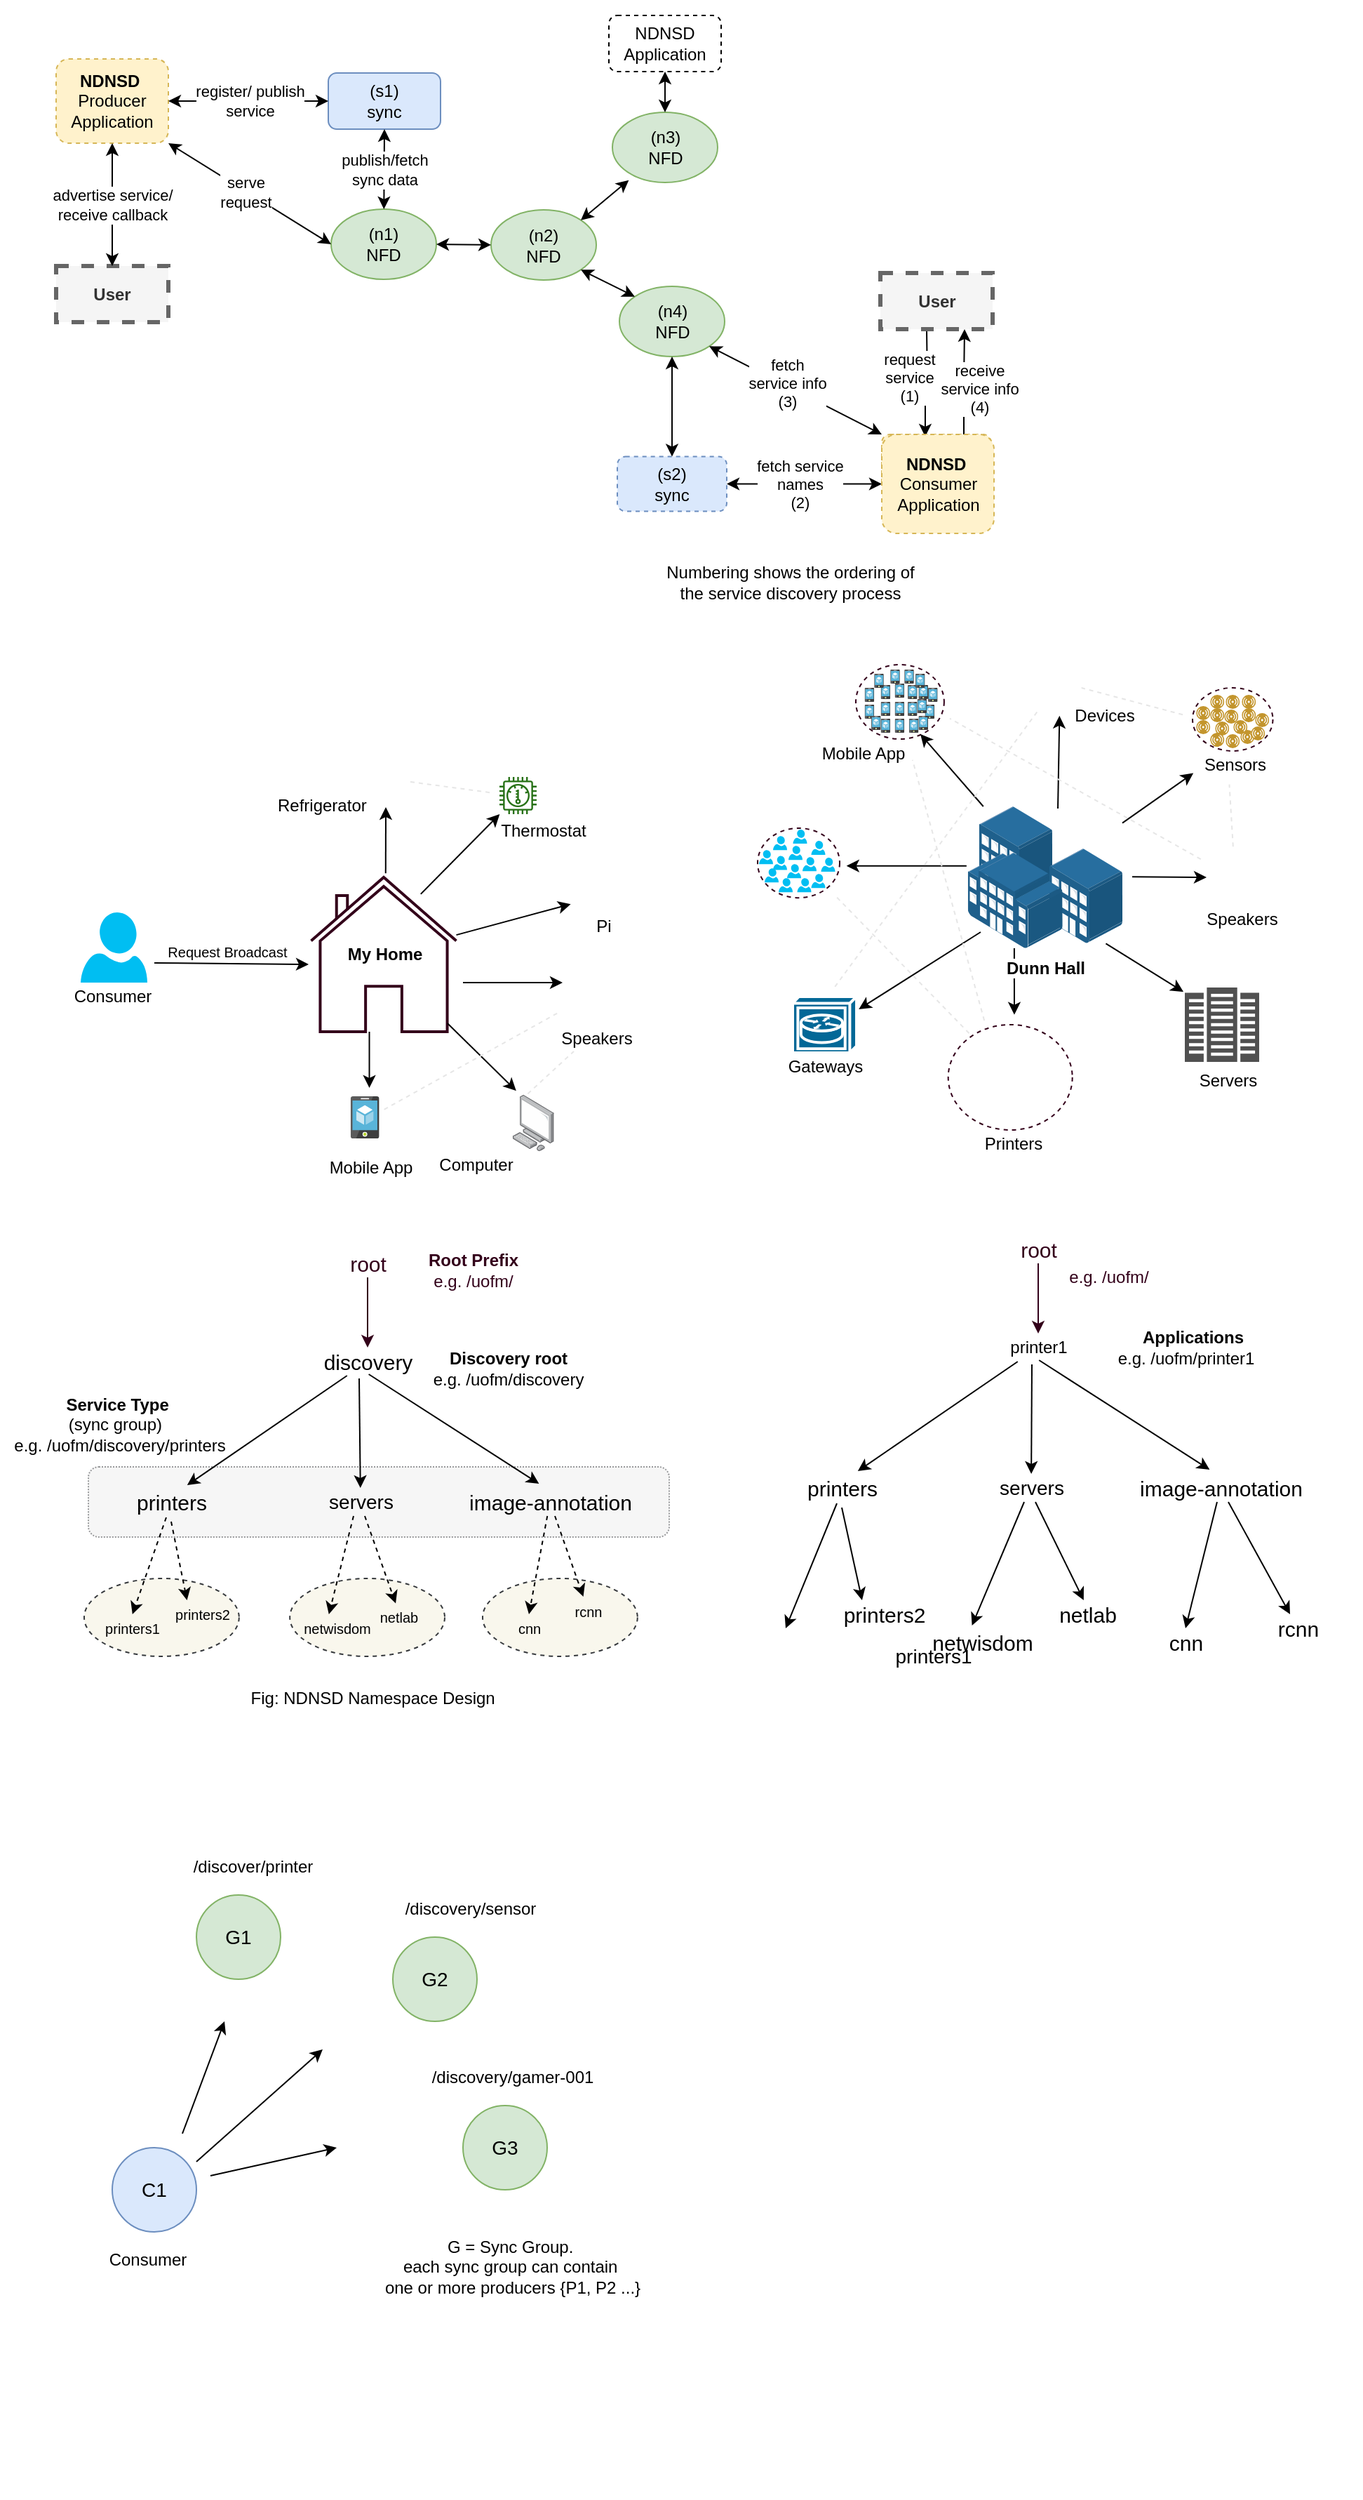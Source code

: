 <mxfile version="13.0.1" type="github">
  <diagram id="Ae3CV88c5WvhsWiGwa3m" name="Page-1">
    <mxGraphModel dx="757" dy="454" grid="1" gridSize="10" guides="1" tooltips="1" connect="1" arrows="1" fold="1" page="1" pageScale="1" pageWidth="850" pageHeight="1100" math="0" shadow="0">
      <root>
        <mxCell id="0" />
        <mxCell id="1" parent="0" />
        <mxCell id="27J3_kE1SquX3wN85o0Z-159" value="&lt;div&gt;&lt;font style=&quot;font-size: 10px&quot;&gt;Request Broadcast&amp;nbsp;&amp;nbsp;&amp;nbsp;&amp;nbsp;&amp;nbsp;&amp;nbsp;&amp;nbsp;&amp;nbsp;&amp;nbsp;&amp;nbsp;&amp;nbsp; &amp;nbsp; &amp;nbsp; &amp;nbsp; &amp;nbsp; &amp;nbsp;&amp;nbsp; &amp;nbsp;&amp;nbsp;&amp;nbsp;&amp;nbsp;&amp;nbsp;&amp;nbsp;&amp;nbsp;&amp;nbsp;&amp;nbsp;&amp;nbsp;&amp;nbsp;&amp;nbsp;&amp;nbsp;&amp;nbsp;&amp;nbsp;&amp;nbsp;&amp;nbsp;&amp;nbsp;&amp;nbsp;&amp;nbsp;&amp;nbsp;&amp;nbsp;&amp;nbsp;&amp;nbsp;&amp;nbsp;&amp;nbsp;&amp;nbsp;&amp;nbsp;&amp;nbsp;&amp;nbsp;&amp;nbsp;&amp;nbsp;&amp;nbsp;&amp;nbsp;&amp;nbsp;&amp;nbsp;&amp;nbsp;&amp;nbsp;&amp;nbsp;&amp;nbsp;&amp;nbsp;&amp;nbsp; &lt;/font&gt;&lt;br&gt;&lt;/div&gt;&lt;div&gt;&lt;br&gt;&lt;/div&gt;" style="rounded=0;whiteSpace=wrap;html=1;dashed=1;strokeColor=none;strokeWidth=1;fillColor=#FFFFFF;gradientColor=none;" vertex="1" parent="1">
          <mxGeometry x="100" y="640" width="405" height="310" as="geometry" />
        </mxCell>
        <mxCell id="27J3_kE1SquX3wN85o0Z-8" value="" style="rounded=0;whiteSpace=wrap;html=1;strokeWidth=1;fillColor=none;gradientColor=none;strokeColor=none;" vertex="1" parent="1">
          <mxGeometry x="80" y="110" width="710" height="440" as="geometry" />
        </mxCell>
        <mxCell id="ROEDN-uirQ6L8P9amswr-1" value="&lt;div&gt;(n1)&lt;br&gt;&lt;/div&gt;&lt;div&gt;NFD&lt;/div&gt;" style="ellipse;whiteSpace=wrap;html=1;fillColor=#d5e8d4;strokeColor=#82b366;" parent="1" vertex="1">
          <mxGeometry x="286" y="259" width="75" height="50" as="geometry" />
        </mxCell>
        <mxCell id="ROEDN-uirQ6L8P9amswr-2" value="(n2)&lt;br&gt;NFD" style="ellipse;whiteSpace=wrap;html=1;fillColor=#d5e8d4;strokeColor=#82b366;" parent="1" vertex="1">
          <mxGeometry x="400" y="259.5" width="75" height="50" as="geometry" />
        </mxCell>
        <mxCell id="ROEDN-uirQ6L8P9amswr-3" value="&lt;div&gt;(n3)&lt;br&gt;&lt;/div&gt;&lt;div&gt;NFD&lt;/div&gt;" style="ellipse;whiteSpace=wrap;html=1;fillColor=#d5e8d4;strokeColor=#82b366;" parent="1" vertex="1">
          <mxGeometry x="486.5" y="190" width="75" height="50" as="geometry" />
        </mxCell>
        <mxCell id="ROEDN-uirQ6L8P9amswr-4" value="(n4)&lt;br&gt;&lt;div&gt;NFD&lt;/div&gt;" style="ellipse;whiteSpace=wrap;html=1;fillColor=#d5e8d4;strokeColor=#82b366;" parent="1" vertex="1">
          <mxGeometry x="491.5" y="314" width="75" height="50" as="geometry" />
        </mxCell>
        <mxCell id="ROEDN-uirQ6L8P9amswr-6" value="&lt;div&gt;&lt;b&gt;NDNSD&amp;nbsp;&lt;/b&gt;&lt;/div&gt;&lt;div&gt;Producer &lt;br&gt;&lt;/div&gt;&lt;div&gt;Application&lt;br&gt;&lt;/div&gt;" style="rounded=1;whiteSpace=wrap;html=1;dashed=1;fillColor=#fff2cc;strokeColor=#d6b656;" parent="1" vertex="1">
          <mxGeometry x="90" y="152" width="80" height="60" as="geometry" />
        </mxCell>
        <mxCell id="ROEDN-uirQ6L8P9amswr-7" value="(s1)&lt;br&gt;&lt;div&gt;sync&lt;/div&gt;" style="rounded=1;whiteSpace=wrap;html=1;fillColor=#dae8fc;strokeColor=#6c8ebf;" parent="1" vertex="1">
          <mxGeometry x="284" y="162" width="80" height="40" as="geometry" />
        </mxCell>
        <mxCell id="ROEDN-uirQ6L8P9amswr-8" value="" style="endArrow=classic;startArrow=classic;html=1;entryX=0.5;entryY=1;entryDx=0;entryDy=0;" parent="1" source="ROEDN-uirQ6L8P9amswr-1" target="ROEDN-uirQ6L8P9amswr-7" edge="1">
          <mxGeometry width="50" height="50" relative="1" as="geometry">
            <mxPoint x="221" y="269" as="sourcePoint" />
            <mxPoint x="271" y="219" as="targetPoint" />
          </mxGeometry>
        </mxCell>
        <mxCell id="ROEDN-uirQ6L8P9amswr-24" value="&lt;div&gt;publish/fetch &lt;br&gt;&lt;/div&gt;&lt;div&gt;sync data&lt;br&gt;&lt;/div&gt;" style="edgeLabel;html=1;align=center;verticalAlign=middle;resizable=0;points=[];" parent="ROEDN-uirQ6L8P9amswr-8" vertex="1" connectable="0">
          <mxGeometry x="0.133" y="1" relative="1" as="geometry">
            <mxPoint x="1" y="4" as="offset" />
          </mxGeometry>
        </mxCell>
        <mxCell id="ROEDN-uirQ6L8P9amswr-9" value="" style="endArrow=classic;startArrow=classic;html=1;entryX=1;entryY=1;entryDx=0;entryDy=0;exitX=0;exitY=0.5;exitDx=0;exitDy=0;" parent="1" source="ROEDN-uirQ6L8P9amswr-1" target="ROEDN-uirQ6L8P9amswr-6" edge="1">
          <mxGeometry width="50" height="50" relative="1" as="geometry">
            <mxPoint x="325" y="270" as="sourcePoint" />
            <mxPoint x="325" y="210" as="targetPoint" />
          </mxGeometry>
        </mxCell>
        <mxCell id="ROEDN-uirQ6L8P9amswr-43" value="&lt;div&gt;serve &lt;br&gt;&lt;/div&gt;&lt;div&gt;request&lt;/div&gt;" style="edgeLabel;html=1;align=center;verticalAlign=middle;resizable=0;points=[];" parent="ROEDN-uirQ6L8P9amswr-9" vertex="1" connectable="0">
          <mxGeometry x="0.213" y="2" relative="1" as="geometry">
            <mxPoint x="9.99" y="5.04" as="offset" />
          </mxGeometry>
        </mxCell>
        <mxCell id="ROEDN-uirQ6L8P9amswr-10" value="" style="endArrow=classic;startArrow=classic;html=1;entryX=1;entryY=0.5;entryDx=0;entryDy=0;exitX=0;exitY=0.5;exitDx=0;exitDy=0;" parent="1" source="ROEDN-uirQ6L8P9amswr-7" target="ROEDN-uirQ6L8P9amswr-6" edge="1">
          <mxGeometry width="50" height="50" relative="1" as="geometry">
            <mxPoint x="280" y="300" as="sourcePoint" />
            <mxPoint x="150" y="210" as="targetPoint" />
          </mxGeometry>
        </mxCell>
        <mxCell id="ROEDN-uirQ6L8P9amswr-28" value="register/ publish &lt;br&gt;&lt;div&gt;service&lt;br&gt;&lt;/div&gt;" style="edgeLabel;html=1;align=center;verticalAlign=middle;resizable=0;points=[];" parent="ROEDN-uirQ6L8P9amswr-10" vertex="1" connectable="0">
          <mxGeometry x="0.179" relative="1" as="geometry">
            <mxPoint x="11" y="-0.41" as="offset" />
          </mxGeometry>
        </mxCell>
        <mxCell id="ROEDN-uirQ6L8P9amswr-11" value="" style="endArrow=classic;startArrow=classic;html=1;entryX=0;entryY=0.5;entryDx=0;entryDy=0;exitX=1;exitY=0.5;exitDx=0;exitDy=0;" parent="1" source="ROEDN-uirQ6L8P9amswr-1" target="ROEDN-uirQ6L8P9amswr-2" edge="1">
          <mxGeometry width="50" height="50" relative="1" as="geometry">
            <mxPoint x="325" y="270" as="sourcePoint" />
            <mxPoint x="325" y="210" as="targetPoint" />
          </mxGeometry>
        </mxCell>
        <mxCell id="ROEDN-uirQ6L8P9amswr-12" value="" style="endArrow=classic;startArrow=classic;html=1;entryX=0.156;entryY=0.967;entryDx=0;entryDy=0;exitX=1;exitY=0;exitDx=0;exitDy=0;entryPerimeter=0;" parent="1" source="ROEDN-uirQ6L8P9amswr-2" target="ROEDN-uirQ6L8P9amswr-3" edge="1">
          <mxGeometry width="50" height="50" relative="1" as="geometry">
            <mxPoint x="250" y="301.5" as="sourcePoint" />
            <mxPoint x="410" y="301.5" as="targetPoint" />
          </mxGeometry>
        </mxCell>
        <mxCell id="ROEDN-uirQ6L8P9amswr-13" value="" style="endArrow=classic;startArrow=classic;html=1;entryX=0;entryY=0;entryDx=0;entryDy=0;exitX=1;exitY=1;exitDx=0;exitDy=0;" parent="1" source="ROEDN-uirQ6L8P9amswr-2" target="ROEDN-uirQ6L8P9amswr-4" edge="1">
          <mxGeometry width="50" height="50" relative="1" as="geometry">
            <mxPoint x="486.82" y="280.287" as="sourcePoint" />
            <mxPoint x="554.04" y="209.52" as="targetPoint" />
          </mxGeometry>
        </mxCell>
        <mxCell id="ROEDN-uirQ6L8P9amswr-14" value="&lt;div&gt;NDNSD &lt;br&gt;&lt;/div&gt;&lt;div&gt;Application&lt;br&gt;&lt;/div&gt;" style="rounded=1;whiteSpace=wrap;html=1;dashed=1;" parent="1" vertex="1">
          <mxGeometry x="484" y="121" width="80" height="40" as="geometry" />
        </mxCell>
        <mxCell id="ROEDN-uirQ6L8P9amswr-15" value="&lt;div&gt;(s2)&lt;br&gt;&lt;/div&gt;&lt;div&gt;sync&lt;/div&gt;" style="rounded=1;whiteSpace=wrap;html=1;dashed=1;fillColor=#dae8fc;strokeColor=#6c8ebf;" parent="1" vertex="1">
          <mxGeometry x="490" y="435.25" width="78" height="39" as="geometry" />
        </mxCell>
        <mxCell id="ROEDN-uirQ6L8P9amswr-16" value="" style="endArrow=classic;startArrow=classic;html=1;entryX=0.5;entryY=1;entryDx=0;entryDy=0;exitX=0.5;exitY=0;exitDx=0;exitDy=0;" parent="1" source="ROEDN-uirQ6L8P9amswr-3" target="ROEDN-uirQ6L8P9amswr-14" edge="1">
          <mxGeometry width="50" height="50" relative="1" as="geometry">
            <mxPoint x="238.5" y="271.5" as="sourcePoint" />
            <mxPoint x="238.5" y="211.5" as="targetPoint" />
          </mxGeometry>
        </mxCell>
        <mxCell id="ROEDN-uirQ6L8P9amswr-17" value="" style="endArrow=classic;startArrow=classic;html=1;entryX=0.5;entryY=1;entryDx=0;entryDy=0;exitX=0.5;exitY=0;exitDx=0;exitDy=0;" parent="1" source="ROEDN-uirQ6L8P9amswr-15" target="ROEDN-uirQ6L8P9amswr-4" edge="1">
          <mxGeometry width="50" height="50" relative="1" as="geometry">
            <mxPoint x="438.32" y="252.787" as="sourcePoint" />
            <mxPoint x="505.54" y="212.02" as="targetPoint" />
          </mxGeometry>
        </mxCell>
        <mxCell id="ROEDN-uirQ6L8P9amswr-25" value="User" style="rounded=0;whiteSpace=wrap;html=1;dashed=1;strokeWidth=3;fillColor=#f5f5f5;strokeColor=#666666;fontColor=#333333;fontStyle=1" parent="1" vertex="1">
          <mxGeometry x="90" y="299.5" width="80" height="40" as="geometry" />
        </mxCell>
        <mxCell id="ROEDN-uirQ6L8P9amswr-26" value="" style="endArrow=classic;startArrow=classic;html=1;entryX=0.5;entryY=1;entryDx=0;entryDy=0;exitX=0.5;exitY=0;exitDx=0;exitDy=0;startFill=1;endFill=1;" parent="1" source="ROEDN-uirQ6L8P9amswr-25" target="ROEDN-uirQ6L8P9amswr-6" edge="1">
          <mxGeometry width="50" height="50" relative="1" as="geometry">
            <mxPoint x="275" y="190" as="sourcePoint" />
            <mxPoint x="180" y="190" as="targetPoint" />
          </mxGeometry>
        </mxCell>
        <mxCell id="ROEDN-uirQ6L8P9amswr-27" value="&lt;div&gt;advertise service/&lt;/div&gt;&lt;div&gt;receive callback&lt;/div&gt;" style="edgeLabel;html=1;align=center;verticalAlign=middle;resizable=0;points=[];" parent="ROEDN-uirQ6L8P9amswr-26" vertex="1" connectable="0">
          <mxGeometry relative="1" as="geometry">
            <mxPoint as="offset" />
          </mxGeometry>
        </mxCell>
        <mxCell id="ROEDN-uirQ6L8P9amswr-34" style="edgeStyle=orthogonalEdgeStyle;rounded=0;orthogonalLoop=1;jettySize=auto;html=1;exitX=0.5;exitY=1;exitDx=0;exitDy=0;startArrow=none;startFill=0;endArrow=classic;endFill=1;entryX=0.397;entryY=0.038;entryDx=0;entryDy=0;entryPerimeter=0;" parent="1" edge="1" target="ROEDN-uirQ6L8P9amswr-31">
          <mxGeometry relative="1" as="geometry">
            <mxPoint x="710.5" y="344.5" as="sourcePoint" />
            <mxPoint x="710.5" y="412.5" as="targetPoint" />
          </mxGeometry>
        </mxCell>
        <mxCell id="ROEDN-uirQ6L8P9amswr-36" value="&lt;div&gt;request &lt;br&gt;&lt;/div&gt;&lt;div&gt;service&lt;/div&gt;&lt;div&gt;(1)&lt;br&gt;&lt;/div&gt;" style="edgeLabel;html=1;align=center;verticalAlign=middle;resizable=0;points=[];" parent="ROEDN-uirQ6L8P9amswr-34" vertex="1" connectable="0">
          <mxGeometry x="-0.118" relative="1" as="geometry">
            <mxPoint x="-13" as="offset" />
          </mxGeometry>
        </mxCell>
        <mxCell id="ROEDN-uirQ6L8P9amswr-30" value="User" style="rounded=0;whiteSpace=wrap;html=1;dashed=1;strokeWidth=3;fillColor=#f5f5f5;strokeColor=#666666;fontColor=#333333;fontStyle=1" parent="1" vertex="1">
          <mxGeometry x="677.5" y="304.5" width="80" height="40" as="geometry" />
        </mxCell>
        <mxCell id="ROEDN-uirQ6L8P9amswr-31" value="&lt;div&gt;&lt;br&gt;&lt;/div&gt;&lt;div&gt;NDNSD &lt;br&gt;&lt;/div&gt;&lt;div&gt;(lib)&lt;/div&gt;&lt;div&gt;&lt;br&gt;&lt;/div&gt;" style="rounded=1;whiteSpace=wrap;html=1;dashed=1;fillColor=#fff2cc;strokeColor=#d6b656;" parent="1" vertex="1">
          <mxGeometry x="678.5" y="419.5" width="78" height="39" as="geometry" />
        </mxCell>
        <mxCell id="ROEDN-uirQ6L8P9amswr-32" value="" style="endArrow=classic;startArrow=classic;html=1;entryX=1;entryY=1;entryDx=0;entryDy=0;exitX=0;exitY=0;exitDx=0;exitDy=0;" parent="1" source="ROEDN-uirQ6L8P9amswr-31" target="ROEDN-uirQ6L8P9amswr-4" edge="1">
          <mxGeometry width="50" height="50" relative="1" as="geometry">
            <mxPoint x="539" y="425" as="sourcePoint" />
            <mxPoint x="539" y="374" as="targetPoint" />
          </mxGeometry>
        </mxCell>
        <mxCell id="ROEDN-uirQ6L8P9amswr-35" value="&lt;div&gt;fetch &lt;br&gt;&lt;/div&gt;&lt;div&gt;service info&lt;/div&gt;&lt;div&gt;(3)&lt;br&gt;&lt;/div&gt;" style="edgeLabel;html=1;align=center;verticalAlign=middle;resizable=0;points=[];" parent="ROEDN-uirQ6L8P9amswr-32" vertex="1" connectable="0">
          <mxGeometry x="0.119" y="-2" relative="1" as="geometry">
            <mxPoint as="offset" />
          </mxGeometry>
        </mxCell>
        <mxCell id="ROEDN-uirQ6L8P9amswr-33" value="" style="endArrow=classic;startArrow=classic;html=1;entryX=0;entryY=0.5;entryDx=0;entryDy=0;exitX=1;exitY=0.5;exitDx=0;exitDy=0;" parent="1" source="ROEDN-uirQ6L8P9amswr-15" target="27J3_kE1SquX3wN85o0Z-9" edge="1">
          <mxGeometry width="50" height="50" relative="1" as="geometry">
            <mxPoint x="539" y="432" as="sourcePoint" />
            <mxPoint x="539" y="381" as="targetPoint" />
          </mxGeometry>
        </mxCell>
        <mxCell id="ROEDN-uirQ6L8P9amswr-37" value="fetch service &lt;br&gt;&lt;div&gt;names&lt;/div&gt;&lt;div&gt;(2)&lt;br&gt;&lt;/div&gt;" style="edgeLabel;html=1;align=center;verticalAlign=middle;resizable=0;points=[];" parent="ROEDN-uirQ6L8P9amswr-33" vertex="1" connectable="0">
          <mxGeometry x="0.038" y="-2" relative="1" as="geometry">
            <mxPoint x="-5.5" y="-2" as="offset" />
          </mxGeometry>
        </mxCell>
        <mxCell id="ROEDN-uirQ6L8P9amswr-38" style="edgeStyle=orthogonalEdgeStyle;rounded=0;orthogonalLoop=1;jettySize=auto;html=1;exitX=0.75;exitY=0;exitDx=0;exitDy=0;startArrow=none;startFill=0;endArrow=classic;endFill=1;entryX=0.75;entryY=1;entryDx=0;entryDy=0;" parent="1" source="ROEDN-uirQ6L8P9amswr-31" target="ROEDN-uirQ6L8P9amswr-30" edge="1">
          <mxGeometry relative="1" as="geometry">
            <mxPoint x="720.5" y="354.5" as="sourcePoint" />
            <mxPoint x="720.5" y="422.5" as="targetPoint" />
          </mxGeometry>
        </mxCell>
        <mxCell id="ROEDN-uirQ6L8P9amswr-39" value="&lt;div&gt;receive&lt;br&gt;&lt;/div&gt;&lt;div&gt;service info&lt;br&gt;&lt;/div&gt;&lt;div&gt;(4)&lt;br&gt;&lt;/div&gt;" style="edgeLabel;html=1;align=center;verticalAlign=middle;resizable=0;points=[];" parent="ROEDN-uirQ6L8P9amswr-38" vertex="1" connectable="0">
          <mxGeometry x="-0.118" relative="1" as="geometry">
            <mxPoint x="10.5" y="0.5" as="offset" />
          </mxGeometry>
        </mxCell>
        <mxCell id="ROEDN-uirQ6L8P9amswr-42" value="Numbering shows the ordering of &lt;br&gt;the service discovery process" style="text;html=1;align=center;verticalAlign=middle;resizable=0;points=[];autosize=1;" parent="1" vertex="1">
          <mxGeometry x="517.5" y="510" width="190" height="30" as="geometry" />
        </mxCell>
        <mxCell id="27J3_kE1SquX3wN85o0Z-9" value="&lt;div&gt;&lt;b&gt;NDNSD&amp;nbsp;&lt;/b&gt;&lt;/div&gt;&lt;div&gt;Consumer&lt;br&gt;&lt;/div&gt;&lt;div&gt;Application&lt;br&gt;&lt;/div&gt;" style="rounded=1;whiteSpace=wrap;html=1;dashed=1;fillColor=#fff2cc;strokeColor=#d6b656;" vertex="1" parent="1">
          <mxGeometry x="678.5" y="419.5" width="80" height="70.5" as="geometry" />
        </mxCell>
        <mxCell id="27J3_kE1SquX3wN85o0Z-12" value="" style="verticalLabelPosition=bottom;html=1;verticalAlign=top;align=center;strokeColor=none;fillColor=#00BEF2;shape=mxgraph.azure.user;" vertex="1" parent="1">
          <mxGeometry x="107.5" y="760" width="47.5" height="50" as="geometry" />
        </mxCell>
        <mxCell id="27J3_kE1SquX3wN85o0Z-14" value="" style="html=1;verticalLabelPosition=bottom;align=center;labelBackgroundColor=#ffffff;verticalAlign=top;strokeWidth=2;strokeColor=#33001A;shadow=0;dashed=0;shape=mxgraph.ios7.icons.home;fillColor=#FFFFFF;gradientColor=none;" vertex="1" parent="1">
          <mxGeometry x="271.75" y="735" width="103.5" height="110" as="geometry" />
        </mxCell>
        <mxCell id="27J3_kE1SquX3wN85o0Z-18" value="" style="points=[];aspect=fixed;html=1;align=center;shadow=0;dashed=0;image;image=img/lib/allied_telesis/computer_and_terminals/Personal_Computer.svg;strokeColor=#33001A;strokeWidth=1;fillColor=#FFFFFF;gradientColor=none;" vertex="1" parent="1">
          <mxGeometry x="415.37" y="890" width="29.51" height="40" as="geometry" />
        </mxCell>
        <mxCell id="27J3_kE1SquX3wN85o0Z-19" value="" style="aspect=fixed;html=1;points=[];align=center;image;fontSize=12;image=img/lib/mscae/App_Service_Mobile_App.svg;strokeColor=#33001A;strokeWidth=1;fillColor=#FFFFFF;gradientColor=none;" vertex="1" parent="1">
          <mxGeometry x="299.9" y="891" width="20.4" height="30" as="geometry" />
        </mxCell>
        <mxCell id="27J3_kE1SquX3wN85o0Z-22" value="" style="shape=image;html=1;verticalAlign=top;verticalLabelPosition=bottom;labelBackgroundColor=#ffffff;imageAspect=0;aspect=fixed;image=https://cdn0.iconfinder.com/data/icons/doodle-audio-video-game/91/Audio_-_Video_-_Game_56-128.png;strokeColor=#33001A;strokeWidth=1;fillColor=#FFFFFF;gradientColor=none;" vertex="1" parent="1">
          <mxGeometry x="457.5" y="800" width="40" height="40" as="geometry" />
        </mxCell>
        <mxCell id="27J3_kE1SquX3wN85o0Z-23" value="" style="endArrow=classic;html=1;" edge="1" parent="1">
          <mxGeometry width="50" height="50" relative="1" as="geometry">
            <mxPoint x="160" y="796" as="sourcePoint" />
            <mxPoint x="270" y="797" as="targetPoint" />
          </mxGeometry>
        </mxCell>
        <mxCell id="27J3_kE1SquX3wN85o0Z-24" value="" style="endArrow=classic;html=1;exitX=0.617;exitY=0.345;exitDx=0;exitDy=0;exitPerimeter=0;" edge="1" parent="1" source="27J3_kE1SquX3wN85o0Z-159" target="27J3_kE1SquX3wN85o0Z-163">
          <mxGeometry width="50" height="50" relative="1" as="geometry">
            <mxPoint x="190.4" y="690" as="sourcePoint" />
            <mxPoint x="390" y="680" as="targetPoint" />
          </mxGeometry>
        </mxCell>
        <mxCell id="27J3_kE1SquX3wN85o0Z-25" value="" style="endArrow=classic;html=1;entryX=0.881;entryY=0.368;entryDx=0;entryDy=0;entryPerimeter=0;" edge="1" parent="1" source="27J3_kE1SquX3wN85o0Z-14" target="27J3_kE1SquX3wN85o0Z-159">
          <mxGeometry width="50" height="50" relative="1" as="geometry">
            <mxPoint x="344.988" y="734.95" as="sourcePoint" />
            <mxPoint x="457.5" y="727.143" as="targetPoint" />
          </mxGeometry>
        </mxCell>
        <mxCell id="27J3_kE1SquX3wN85o0Z-26" value="" style="endArrow=classic;html=1;" edge="1" parent="1">
          <mxGeometry width="50" height="50" relative="1" as="geometry">
            <mxPoint x="313.26" y="845" as="sourcePoint" />
            <mxPoint x="313.26" y="885" as="targetPoint" />
          </mxGeometry>
        </mxCell>
        <mxCell id="27J3_kE1SquX3wN85o0Z-27" value="" style="endArrow=classic;html=1;" edge="1" parent="1">
          <mxGeometry width="50" height="50" relative="1" as="geometry">
            <mxPoint x="380" y="810" as="sourcePoint" />
            <mxPoint x="451" y="810" as="targetPoint" />
          </mxGeometry>
        </mxCell>
        <mxCell id="27J3_kE1SquX3wN85o0Z-29" value="" style="endArrow=classic;html=1;entryX=0.785;entryY=0.797;entryDx=0;entryDy=0;entryPerimeter=0;exitX=0.664;exitY=0.642;exitDx=0;exitDy=0;exitPerimeter=0;" edge="1" parent="1" source="27J3_kE1SquX3wN85o0Z-159" target="27J3_kE1SquX3wN85o0Z-159">
          <mxGeometry width="50" height="50" relative="1" as="geometry">
            <mxPoint x="340" y="840" as="sourcePoint" />
            <mxPoint x="380" y="890" as="targetPoint" />
          </mxGeometry>
        </mxCell>
        <mxCell id="27J3_kE1SquX3wN85o0Z-34" value="&lt;b&gt;My Home&lt;/b&gt;" style="text;html=1;align=center;verticalAlign=middle;resizable=0;points=[];autosize=1;" vertex="1" parent="1">
          <mxGeometry x="288.5" y="780" width="70" height="20" as="geometry" />
        </mxCell>
        <mxCell id="27J3_kE1SquX3wN85o0Z-93" value="" style="shape=image;html=1;verticalAlign=top;verticalLabelPosition=bottom;labelBackgroundColor=#ffffff;imageAspect=0;aspect=fixed;image=https://cdn4.iconfinder.com/data/icons/logos-and-brands/512/272_Raspberry_Pi_logo-128.png;dashed=1;strokeColor=#33001A;strokeWidth=1;fillColor=#FFFFFF;gradientColor=none;" vertex="1" parent="1">
          <mxGeometry x="458.13" y="720" width="44" height="44" as="geometry" />
        </mxCell>
        <mxCell id="27J3_kE1SquX3wN85o0Z-144" value="Consumer" style="text;html=1;align=center;verticalAlign=middle;resizable=0;points=[];autosize=1;" vertex="1" parent="1">
          <mxGeometry x="95" y="810" width="70" height="20" as="geometry" />
        </mxCell>
        <mxCell id="27J3_kE1SquX3wN85o0Z-145" value="Computer" style="text;html=1;align=center;verticalAlign=middle;resizable=0;points=[];autosize=1;" vertex="1" parent="1">
          <mxGeometry x="354.35" y="930" width="70" height="20" as="geometry" />
        </mxCell>
        <mxCell id="27J3_kE1SquX3wN85o0Z-146" value="Speakers" style="text;html=1;align=center;verticalAlign=middle;resizable=0;points=[];autosize=1;" vertex="1" parent="1">
          <mxGeometry x="439.88" y="840" width="70" height="20" as="geometry" />
        </mxCell>
        <mxCell id="27J3_kE1SquX3wN85o0Z-147" value="Pi" style="text;html=1;align=center;verticalAlign=middle;resizable=0;points=[];autosize=1;" vertex="1" parent="1">
          <mxGeometry x="465.13" y="760" width="30" height="20" as="geometry" />
        </mxCell>
        <mxCell id="27J3_kE1SquX3wN85o0Z-148" value="Thermostat" style="text;html=1;align=center;verticalAlign=middle;resizable=0;points=[];autosize=1;" vertex="1" parent="1">
          <mxGeometry x="397" y="692" width="80" height="20" as="geometry" />
        </mxCell>
        <mxCell id="27J3_kE1SquX3wN85o0Z-149" value="Mobile App" style="text;html=1;align=center;verticalAlign=middle;resizable=0;points=[];autosize=1;" vertex="1" parent="1">
          <mxGeometry x="273.67" y="932" width="80" height="20" as="geometry" />
        </mxCell>
        <mxCell id="27J3_kE1SquX3wN85o0Z-162" value="" style="shape=image;html=1;verticalAlign=top;verticalLabelPosition=bottom;labelBackgroundColor=#ffffff;imageAspect=0;aspect=fixed;image=https://cdn2.iconfinder.com/data/icons/doing-housework-part-1/64/house-17-128.png;dashed=1;strokeColor=#FFFF99;strokeWidth=1;fillColor=#FFFFFF;gradientColor=none;" vertex="1" parent="1">
          <mxGeometry x="306.5" y="647" width="40" height="40" as="geometry" />
        </mxCell>
        <mxCell id="27J3_kE1SquX3wN85o0Z-163" value="" style="outlineConnect=0;fontColor=#232F3E;gradientColor=none;fillColor=#277116;strokeColor=none;dashed=0;verticalLabelPosition=bottom;verticalAlign=top;align=center;html=1;fontSize=12;fontStyle=0;aspect=fixed;pointerEvents=1;shape=mxgraph.aws4.thermostat;" vertex="1" parent="1">
          <mxGeometry x="406" y="663.5" width="26.5" height="26.5" as="geometry" />
        </mxCell>
        <mxCell id="27J3_kE1SquX3wN85o0Z-165" value="" style="endArrow=classic;html=1;exitX=0.538;exitY=0.297;exitDx=0;exitDy=0;exitPerimeter=0;" edge="1" parent="1">
          <mxGeometry width="50" height="50" relative="1" as="geometry">
            <mxPoint x="324.89" y="732.07" as="sourcePoint" />
            <mxPoint x="325" y="685" as="targetPoint" />
          </mxGeometry>
        </mxCell>
        <mxCell id="27J3_kE1SquX3wN85o0Z-166" value="Refrigerator" style="text;whiteSpace=wrap;html=1;" vertex="1" parent="1">
          <mxGeometry x="245.52" y="670" width="80" height="30" as="geometry" />
        </mxCell>
        <mxCell id="27J3_kE1SquX3wN85o0Z-172" value="" style="endArrow=none;html=1;exitX=1;exitY=0.5;exitDx=0;exitDy=0;dashed=1;shadow=0;fontColor=#E6E6E6;strokeColor=#E6E6E6;" edge="1" parent="1">
          <mxGeometry width="50" height="50" relative="1" as="geometry">
            <mxPoint x="342.5" y="667" as="sourcePoint" />
            <mxPoint x="402.031" y="674.978" as="targetPoint" />
          </mxGeometry>
        </mxCell>
        <mxCell id="27J3_kE1SquX3wN85o0Z-173" value="" style="endArrow=none;html=1;exitX=0.367;exitY=-0.02;exitDx=0;exitDy=0;dashed=1;exitPerimeter=0;entryX=0.273;entryY=0.95;entryDx=0;entryDy=0;entryPerimeter=0;strokeColor=#E6E6E6;" edge="1" parent="1" source="27J3_kE1SquX3wN85o0Z-18" target="27J3_kE1SquX3wN85o0Z-146">
          <mxGeometry width="50" height="50" relative="1" as="geometry">
            <mxPoint x="352.5" y="677" as="sourcePoint" />
            <mxPoint x="412.031" y="684.978" as="targetPoint" />
          </mxGeometry>
        </mxCell>
        <mxCell id="27J3_kE1SquX3wN85o0Z-174" value="" style="endArrow=none;html=1;exitX=1.172;exitY=0.313;exitDx=0;exitDy=0;dashed=1;exitPerimeter=0;entryX=0.857;entryY=0.619;entryDx=0;entryDy=0;entryPerimeter=0;strokeColor=#E6E6E6;" edge="1" parent="1" source="27J3_kE1SquX3wN85o0Z-19" target="27J3_kE1SquX3wN85o0Z-159">
          <mxGeometry width="50" height="50" relative="1" as="geometry">
            <mxPoint x="328.21" y="891" as="sourcePoint" />
            <mxPoint x="361.0" y="860.8" as="targetPoint" />
          </mxGeometry>
        </mxCell>
        <mxCell id="27J3_kE1SquX3wN85o0Z-195" value="" style="group" vertex="1" connectable="0" parent="1">
          <mxGeometry x="120" y="1430" width="395" height="460" as="geometry" />
        </mxCell>
        <mxCell id="27J3_kE1SquX3wN85o0Z-196" value="" style="group" vertex="1" connectable="0" parent="27J3_kE1SquX3wN85o0Z-195">
          <mxGeometry x="-40" y="-10" width="430" height="360" as="geometry" />
        </mxCell>
        <mxCell id="27J3_kE1SquX3wN85o0Z-197" value="" style="rounded=0;whiteSpace=wrap;html=1;strokeWidth=1;strokeColor=none;" vertex="1" parent="27J3_kE1SquX3wN85o0Z-196">
          <mxGeometry width="430" height="360" as="geometry" />
        </mxCell>
        <mxCell id="27J3_kE1SquX3wN85o0Z-198" value="&lt;font style=&quot;font-size: 14px&quot;&gt;G1&lt;/font&gt;" style="ellipse;whiteSpace=wrap;html=1;aspect=fixed;fillColor=#d5e8d4;strokeColor=#82b366;" vertex="1" parent="27J3_kE1SquX3wN85o0Z-195">
          <mxGeometry x="70" y="30" width="60" height="60" as="geometry" />
        </mxCell>
        <mxCell id="27J3_kE1SquX3wN85o0Z-199" value="&lt;span style=&quot;font-size: 14px&quot;&gt;G3&lt;/span&gt;" style="ellipse;whiteSpace=wrap;html=1;aspect=fixed;fillColor=#d5e8d4;strokeColor=#82b366;" vertex="1" parent="27J3_kE1SquX3wN85o0Z-195">
          <mxGeometry x="260" y="180" width="60" height="60" as="geometry" />
        </mxCell>
        <mxCell id="27J3_kE1SquX3wN85o0Z-200" value="&lt;span style=&quot;font-size: 14px&quot;&gt;G2&lt;/span&gt;" style="ellipse;whiteSpace=wrap;html=1;aspect=fixed;fillColor=#d5e8d4;strokeColor=#82b366;" vertex="1" parent="27J3_kE1SquX3wN85o0Z-195">
          <mxGeometry x="210" y="60" width="60" height="60" as="geometry" />
        </mxCell>
        <mxCell id="27J3_kE1SquX3wN85o0Z-201" value="/discover/printer" style="text;html=1;align=center;verticalAlign=middle;resizable=0;points=[];autosize=1;" vertex="1" parent="27J3_kE1SquX3wN85o0Z-195">
          <mxGeometry x="60" width="100" height="20" as="geometry" />
        </mxCell>
        <mxCell id="27J3_kE1SquX3wN85o0Z-202" value="/discovery/sensor" style="text;html=1;align=center;verticalAlign=middle;resizable=0;points=[];autosize=1;" vertex="1" parent="27J3_kE1SquX3wN85o0Z-195">
          <mxGeometry x="210" y="30" width="110" height="20" as="geometry" />
        </mxCell>
        <mxCell id="27J3_kE1SquX3wN85o0Z-203" value="/discovery/gamer-001" style="text;html=1;align=center;verticalAlign=middle;resizable=0;points=[];autosize=1;" vertex="1" parent="27J3_kE1SquX3wN85o0Z-195">
          <mxGeometry x="230" y="150" width="130" height="20" as="geometry" />
        </mxCell>
        <mxCell id="27J3_kE1SquX3wN85o0Z-204" value="&lt;span style=&quot;font-size: 14px&quot;&gt;C1&lt;/span&gt;" style="ellipse;whiteSpace=wrap;html=1;aspect=fixed;fillColor=#dae8fc;strokeColor=#6c8ebf;" vertex="1" parent="27J3_kE1SquX3wN85o0Z-195">
          <mxGeometry x="10" y="210" width="60" height="60" as="geometry" />
        </mxCell>
        <mxCell id="27J3_kE1SquX3wN85o0Z-205" value="G = Sync Group.&amp;nbsp;&lt;br&gt;each sync group can contain&amp;nbsp;&lt;br&gt;one or more producers {P1, P2 ...}" style="text;html=1;align=center;verticalAlign=middle;resizable=0;points=[];autosize=1;" vertex="1" parent="27J3_kE1SquX3wN85o0Z-195">
          <mxGeometry x="195" y="270" width="200" height="50" as="geometry" />
        </mxCell>
        <mxCell id="27J3_kE1SquX3wN85o0Z-206" value="" style="endArrow=classic;html=1;" edge="1" parent="27J3_kE1SquX3wN85o0Z-195">
          <mxGeometry width="50" height="50" relative="1" as="geometry">
            <mxPoint x="60" y="200" as="sourcePoint" />
            <mxPoint x="90" y="120" as="targetPoint" />
          </mxGeometry>
        </mxCell>
        <mxCell id="27J3_kE1SquX3wN85o0Z-207" value="" style="endArrow=classic;html=1;" edge="1" parent="27J3_kE1SquX3wN85o0Z-195">
          <mxGeometry width="50" height="50" relative="1" as="geometry">
            <mxPoint x="70" y="220" as="sourcePoint" />
            <mxPoint x="160" y="140" as="targetPoint" />
          </mxGeometry>
        </mxCell>
        <mxCell id="27J3_kE1SquX3wN85o0Z-208" value="" style="endArrow=classic;html=1;" edge="1" parent="27J3_kE1SquX3wN85o0Z-195">
          <mxGeometry width="50" height="50" relative="1" as="geometry">
            <mxPoint x="80" y="230" as="sourcePoint" />
            <mxPoint x="170" y="210" as="targetPoint" />
          </mxGeometry>
        </mxCell>
        <mxCell id="27J3_kE1SquX3wN85o0Z-209" value="Consumer" style="text;html=1;align=center;verticalAlign=middle;resizable=0;points=[];autosize=1;" vertex="1" parent="27J3_kE1SquX3wN85o0Z-195">
          <mxGeometry y="280" width="70" height="20" as="geometry" />
        </mxCell>
        <mxCell id="27J3_kE1SquX3wN85o0Z-230" value="&lt;span style=&quot;font-size: 13px&quot;&gt;&lt;font style=&quot;font-size: 13px&quot;&gt;&lt;br&gt;&lt;/font&gt;&lt;/span&gt;" style="text;html=1;align=center;verticalAlign=middle;resizable=0;points=[];autosize=1;" vertex="1" parent="1">
          <mxGeometry x="62.6" y="1170" width="20" height="20" as="geometry" />
        </mxCell>
        <mxCell id="27J3_kE1SquX3wN85o0Z-232" value="&amp;nbsp; &amp;nbsp;&lt;b&gt;Applications&lt;/b&gt;&lt;br&gt;e.g. /uofm/printer1" style="text;html=1;align=center;verticalAlign=middle;resizable=0;points=[];autosize=1;" vertex="1" parent="1">
          <mxGeometry x="840" y="1055" width="110" height="30" as="geometry" />
        </mxCell>
        <mxCell id="27J3_kE1SquX3wN85o0Z-234" value="" style="group" vertex="1" connectable="0" parent="1">
          <mxGeometry x="560" y="570" width="460" height="390" as="geometry" />
        </mxCell>
        <mxCell id="27J3_kE1SquX3wN85o0Z-160" value="" style="rounded=0;whiteSpace=wrap;html=1;dashed=1;strokeColor=none;strokeWidth=1;fillColor=#FFFFFF;gradientColor=none;" vertex="1" parent="27J3_kE1SquX3wN85o0Z-234">
          <mxGeometry width="460" height="390" as="geometry" />
        </mxCell>
        <mxCell id="27J3_kE1SquX3wN85o0Z-42" value="" style="shape=image;html=1;verticalAlign=top;verticalLabelPosition=bottom;labelBackgroundColor=#ffffff;imageAspect=0;aspect=fixed;image=https://cdn0.iconfinder.com/data/icons/doodle-audio-video-game/91/Audio_-_Video_-_Game_56-128.png;strokeColor=#33001A;strokeWidth=1;fillColor=#FFFFFF;gradientColor=none;" vertex="1" parent="27J3_kE1SquX3wN85o0Z-234">
          <mxGeometry x="351.5" y="145" width="40" height="40" as="geometry" />
        </mxCell>
        <mxCell id="27J3_kE1SquX3wN85o0Z-44" value="" style="endArrow=classic;html=1;entryX=0.533;entryY=0.128;entryDx=0;entryDy=0;exitX=0.583;exitY=0.015;exitDx=0;exitDy=0;exitPerimeter=0;entryPerimeter=0;" edge="1" parent="27J3_kE1SquX3wN85o0Z-234" source="27J3_kE1SquX3wN85o0Z-51" target="27J3_kE1SquX3wN85o0Z-160">
          <mxGeometry width="50" height="50" relative="1" as="geometry">
            <mxPoint x="234.988" y="104.95" as="sourcePoint" />
            <mxPoint x="290" y="60" as="targetPoint" />
          </mxGeometry>
        </mxCell>
        <mxCell id="27J3_kE1SquX3wN85o0Z-47" value="" style="endArrow=classic;html=1;" edge="1" parent="27J3_kE1SquX3wN85o0Z-234">
          <mxGeometry width="50" height="50" relative="1" as="geometry">
            <mxPoint x="297" y="164.6" as="sourcePoint" />
            <mxPoint x="350" y="165" as="targetPoint" />
          </mxGeometry>
        </mxCell>
        <mxCell id="27J3_kE1SquX3wN85o0Z-48" value="" style="endArrow=classic;html=1;entryX=0.463;entryY=0.674;entryDx=0;entryDy=0;entryPerimeter=0;" edge="1" parent="27J3_kE1SquX3wN85o0Z-234" target="27J3_kE1SquX3wN85o0Z-160">
          <mxGeometry width="50" height="50" relative="1" as="geometry">
            <mxPoint x="212.93" y="215.5" as="sourcePoint" />
            <mxPoint x="212.93" y="255.5" as="targetPoint" />
          </mxGeometry>
        </mxCell>
        <mxCell id="27J3_kE1SquX3wN85o0Z-49" value="" style="endArrow=classic;html=1;exitX=0.607;exitY=0.562;exitDx=0;exitDy=0;exitPerimeter=0;" edge="1" parent="27J3_kE1SquX3wN85o0Z-234">
          <mxGeometry width="50" height="50" relative="1" as="geometry">
            <mxPoint x="278.22" y="212.18" as="sourcePoint" />
            <mxPoint x="333.5" y="246.532" as="targetPoint" />
          </mxGeometry>
        </mxCell>
        <mxCell id="27J3_kE1SquX3wN85o0Z-51" value="&lt;b&gt;Dunn Hall&lt;/b&gt;" style="points=[];aspect=fixed;html=1;align=center;shadow=0;dashed=0;image;image=img/lib/allied_telesis/buildings/Building_Cluster.svg;strokeColor=#33001A;strokeWidth=1;fillColor=#FFFFFF;gradientColor=none;" vertex="1" parent="27J3_kE1SquX3wN85o0Z-234">
          <mxGeometry x="179.72" y="114.5" width="110.28" height="101" as="geometry" />
        </mxCell>
        <mxCell id="27J3_kE1SquX3wN85o0Z-98" value="" style="pointerEvents=1;shadow=0;dashed=0;html=1;strokeColor=none;fillColor=#505050;labelPosition=center;verticalLabelPosition=bottom;verticalAlign=top;outlineConnect=0;align=center;shape=mxgraph.office.servers.datacenter;" vertex="1" parent="27J3_kE1SquX3wN85o0Z-234">
          <mxGeometry x="334.5" y="243.5" width="53" height="53" as="geometry" />
        </mxCell>
        <mxCell id="27J3_kE1SquX3wN85o0Z-118" value="Servers" style="text;html=1;align=center;verticalAlign=middle;resizable=0;points=[];autosize=1;" vertex="1" parent="27J3_kE1SquX3wN85o0Z-234">
          <mxGeometry x="334.5" y="300" width="60" height="20" as="geometry" />
        </mxCell>
        <mxCell id="27J3_kE1SquX3wN85o0Z-119" value="Speakers" style="text;html=1;align=center;verticalAlign=middle;resizable=0;points=[];autosize=1;" vertex="1" parent="27J3_kE1SquX3wN85o0Z-234">
          <mxGeometry x="340" y="185" width="70" height="20" as="geometry" />
        </mxCell>
        <mxCell id="27J3_kE1SquX3wN85o0Z-142" value="Devices" style="text;html=1;align=center;verticalAlign=middle;resizable=0;points=[];autosize=1;" vertex="1" parent="27J3_kE1SquX3wN85o0Z-234">
          <mxGeometry x="246.5" y="40" width="60" height="20" as="geometry" />
        </mxCell>
        <mxCell id="27J3_kE1SquX3wN85o0Z-143" value="Mobile App" style="text;html=1;align=center;verticalAlign=middle;resizable=0;points=[];autosize=1;" vertex="1" parent="27J3_kE1SquX3wN85o0Z-234">
          <mxGeometry x="65" y="66.5" width="80" height="20" as="geometry" />
        </mxCell>
        <mxCell id="27J3_kE1SquX3wN85o0Z-150" value="" style="group" vertex="1" connectable="0" parent="27J3_kE1SquX3wN85o0Z-234">
          <mxGeometry x="30" y="130" width="58.5" height="49.58" as="geometry" />
        </mxCell>
        <mxCell id="27J3_kE1SquX3wN85o0Z-126" value="" style="ellipse;whiteSpace=wrap;html=1;dashed=1;strokeColor=#33001A;strokeWidth=1;fillColor=#FFFFFF;gradientColor=none;" vertex="1" parent="27J3_kE1SquX3wN85o0Z-150">
          <mxGeometry width="58.5" height="49.58" as="geometry" />
        </mxCell>
        <mxCell id="27J3_kE1SquX3wN85o0Z-167" value="" style="group" vertex="1" connectable="0" parent="27J3_kE1SquX3wN85o0Z-150">
          <mxGeometry x="1" y="1" width="54.25" height="44.58" as="geometry" />
        </mxCell>
        <mxCell id="27J3_kE1SquX3wN85o0Z-35" value="" style="verticalLabelPosition=bottom;html=1;verticalAlign=top;align=center;strokeColor=none;fillColor=#00BEF2;shape=mxgraph.azure.user;" vertex="1" parent="27J3_kE1SquX3wN85o0Z-167">
          <mxGeometry x="10" y="4.58" width="10" height="10" as="geometry" />
        </mxCell>
        <mxCell id="27J3_kE1SquX3wN85o0Z-127" value="" style="verticalLabelPosition=bottom;html=1;verticalAlign=top;align=center;strokeColor=none;fillColor=#00BEF2;shape=mxgraph.azure.user;" vertex="1" parent="27J3_kE1SquX3wN85o0Z-167">
          <mxGeometry x="24.25" width="10" height="10" as="geometry" />
        </mxCell>
        <mxCell id="27J3_kE1SquX3wN85o0Z-128" value="" style="verticalLabelPosition=bottom;html=1;verticalAlign=top;align=center;strokeColor=none;fillColor=#00BEF2;shape=mxgraph.azure.user;" vertex="1" parent="27J3_kE1SquX3wN85o0Z-167">
          <mxGeometry y="14.58" width="10" height="10" as="geometry" />
        </mxCell>
        <mxCell id="27J3_kE1SquX3wN85o0Z-129" value="" style="verticalLabelPosition=bottom;html=1;verticalAlign=top;align=center;strokeColor=none;fillColor=#00BEF2;shape=mxgraph.azure.user;" vertex="1" parent="27J3_kE1SquX3wN85o0Z-167">
          <mxGeometry x="10" y="18.79" width="10" height="10" as="geometry" />
        </mxCell>
        <mxCell id="27J3_kE1SquX3wN85o0Z-130" value="" style="verticalLabelPosition=bottom;html=1;verticalAlign=top;align=center;strokeColor=none;fillColor=#00BEF2;shape=mxgraph.azure.user;" vertex="1" parent="27J3_kE1SquX3wN85o0Z-167">
          <mxGeometry x="27.25" y="34.58" width="10" height="10" as="geometry" />
        </mxCell>
        <mxCell id="27J3_kE1SquX3wN85o0Z-131" value="" style="verticalLabelPosition=bottom;html=1;verticalAlign=top;align=center;strokeColor=none;fillColor=#00BEF2;shape=mxgraph.azure.user;" vertex="1" parent="27J3_kE1SquX3wN85o0Z-167">
          <mxGeometry x="21" y="11.58" width="10" height="10" as="geometry" />
        </mxCell>
        <mxCell id="27J3_kE1SquX3wN85o0Z-132" value="" style="verticalLabelPosition=bottom;html=1;verticalAlign=top;align=center;strokeColor=none;fillColor=#00BEF2;shape=mxgraph.azure.user;" vertex="1" parent="27J3_kE1SquX3wN85o0Z-167">
          <mxGeometry x="31" y="19.58" width="10" height="10" as="geometry" />
        </mxCell>
        <mxCell id="27J3_kE1SquX3wN85o0Z-133" value="" style="verticalLabelPosition=bottom;html=1;verticalAlign=top;align=center;strokeColor=none;fillColor=#00BEF2;shape=mxgraph.azure.user;" vertex="1" parent="27J3_kE1SquX3wN85o0Z-167">
          <mxGeometry x="37.25" y="31.58" width="10" height="10" as="geometry" />
        </mxCell>
        <mxCell id="27J3_kE1SquX3wN85o0Z-134" value="" style="verticalLabelPosition=bottom;html=1;verticalAlign=top;align=center;strokeColor=none;fillColor=#00BEF2;shape=mxgraph.azure.user;" vertex="1" parent="27J3_kE1SquX3wN85o0Z-167">
          <mxGeometry x="37.25" y="8" width="10" height="10" as="geometry" />
        </mxCell>
        <mxCell id="27J3_kE1SquX3wN85o0Z-135" value="" style="verticalLabelPosition=bottom;html=1;verticalAlign=top;align=center;strokeColor=none;fillColor=#00BEF2;shape=mxgraph.azure.user;" vertex="1" parent="27J3_kE1SquX3wN85o0Z-167">
          <mxGeometry x="44.25" y="20" width="10" height="10" as="geometry" />
        </mxCell>
        <mxCell id="27J3_kE1SquX3wN85o0Z-136" value="" style="verticalLabelPosition=bottom;html=1;verticalAlign=top;align=center;strokeColor=none;fillColor=#00BEF2;shape=mxgraph.azure.user;" vertex="1" parent="27J3_kE1SquX3wN85o0Z-167">
          <mxGeometry x="20" y="24.58" width="10" height="10" as="geometry" />
        </mxCell>
        <mxCell id="27J3_kE1SquX3wN85o0Z-140" value="" style="verticalLabelPosition=bottom;html=1;verticalAlign=top;align=center;strokeColor=none;fillColor=#00BEF2;shape=mxgraph.azure.user;" vertex="1" parent="27J3_kE1SquX3wN85o0Z-167">
          <mxGeometry x="4" y="27.58" width="10" height="10" as="geometry" />
        </mxCell>
        <mxCell id="27J3_kE1SquX3wN85o0Z-141" value="" style="verticalLabelPosition=bottom;html=1;verticalAlign=top;align=center;strokeColor=none;fillColor=#00BEF2;shape=mxgraph.azure.user;" vertex="1" parent="27J3_kE1SquX3wN85o0Z-167">
          <mxGeometry x="14" y="34.58" width="10" height="10" as="geometry" />
        </mxCell>
        <mxCell id="27J3_kE1SquX3wN85o0Z-152" value="" style="group" vertex="1" connectable="0" parent="27J3_kE1SquX3wN85o0Z-234">
          <mxGeometry x="100" y="13.5" width="62.94" height="53" as="geometry" />
        </mxCell>
        <mxCell id="27J3_kE1SquX3wN85o0Z-71" value="" style="ellipse;whiteSpace=wrap;html=1;strokeColor=#33001A;strokeWidth=1;fillColor=#FFFFFF;gradientColor=none;dashed=1;" vertex="1" parent="27J3_kE1SquX3wN85o0Z-152">
          <mxGeometry width="62.94" height="53" as="geometry" />
        </mxCell>
        <mxCell id="27J3_kE1SquX3wN85o0Z-53" value="" style="aspect=fixed;html=1;points=[];align=center;image;fontSize=12;image=img/lib/mscae/App_Service_Mobile_App.svg;strokeColor=#33001A;strokeWidth=1;fillColor=#FFFFFF;gradientColor=none;" vertex="1" parent="27J3_kE1SquX3wN85o0Z-152">
          <mxGeometry x="27.8" y="26.5" width="6.8" height="10" as="geometry" />
        </mxCell>
        <mxCell id="27J3_kE1SquX3wN85o0Z-54" value="" style="aspect=fixed;html=1;points=[];align=center;image;fontSize=12;image=img/lib/mscae/App_Service_Mobile_App.svg;strokeColor=#33001A;strokeWidth=1;fillColor=#FFFFFF;gradientColor=none;" vertex="1" parent="27J3_kE1SquX3wN85o0Z-152">
          <mxGeometry x="37" y="26.5" width="6.8" height="10" as="geometry" />
        </mxCell>
        <mxCell id="27J3_kE1SquX3wN85o0Z-55" value="" style="aspect=fixed;html=1;points=[];align=center;image;fontSize=12;image=img/lib/mscae/App_Service_Mobile_App.svg;strokeColor=#33001A;strokeWidth=1;fillColor=#FFFFFF;gradientColor=none;" vertex="1" parent="27J3_kE1SquX3wN85o0Z-152">
          <mxGeometry x="17.8" y="26.5" width="6.8" height="10" as="geometry" />
        </mxCell>
        <mxCell id="27J3_kE1SquX3wN85o0Z-56" value="" style="aspect=fixed;html=1;points=[];align=center;image;fontSize=12;image=img/lib/mscae/App_Service_Mobile_App.svg;strokeColor=#33001A;strokeWidth=1;fillColor=#FFFFFF;gradientColor=none;" vertex="1" parent="27J3_kE1SquX3wN85o0Z-152">
          <mxGeometry x="17.8" y="38.5" width="6.8" height="10" as="geometry" />
        </mxCell>
        <mxCell id="27J3_kE1SquX3wN85o0Z-57" value="" style="aspect=fixed;html=1;points=[];align=center;image;fontSize=12;image=img/lib/mscae/App_Service_Mobile_App.svg;strokeColor=#33001A;strokeWidth=1;fillColor=#FFFFFF;gradientColor=none;" vertex="1" parent="27J3_kE1SquX3wN85o0Z-152">
          <mxGeometry x="27.8" y="38.5" width="6.8" height="10" as="geometry" />
        </mxCell>
        <mxCell id="27J3_kE1SquX3wN85o0Z-58" value="" style="aspect=fixed;html=1;points=[];align=center;image;fontSize=12;image=img/lib/mscae/App_Service_Mobile_App.svg;strokeColor=#33001A;strokeWidth=1;fillColor=#FFFFFF;gradientColor=none;" vertex="1" parent="27J3_kE1SquX3wN85o0Z-152">
          <mxGeometry x="37.9" y="38.5" width="6.8" height="10" as="geometry" />
        </mxCell>
        <mxCell id="27J3_kE1SquX3wN85o0Z-59" value="" style="aspect=fixed;html=1;points=[];align=center;image;fontSize=12;image=img/lib/mscae/App_Service_Mobile_App.svg;strokeColor=#33001A;strokeWidth=1;fillColor=#FFFFFF;gradientColor=none;" vertex="1" parent="27J3_kE1SquX3wN85o0Z-152">
          <mxGeometry x="27.8" y="13.5" width="6.8" height="10" as="geometry" />
        </mxCell>
        <mxCell id="27J3_kE1SquX3wN85o0Z-60" value="" style="aspect=fixed;html=1;points=[];align=center;image;fontSize=12;image=img/lib/mscae/App_Service_Mobile_App.svg;strokeColor=#33001A;strokeWidth=1;fillColor=#FFFFFF;gradientColor=none;" vertex="1" parent="27J3_kE1SquX3wN85o0Z-152">
          <mxGeometry x="17.8" y="14.5" width="6.8" height="10" as="geometry" />
        </mxCell>
        <mxCell id="27J3_kE1SquX3wN85o0Z-61" value="" style="aspect=fixed;html=1;points=[];align=center;image;fontSize=12;image=img/lib/mscae/App_Service_Mobile_App.svg;strokeColor=#33001A;strokeWidth=1;fillColor=#FFFFFF;gradientColor=none;" vertex="1" parent="27J3_kE1SquX3wN85o0Z-152">
          <mxGeometry x="37" y="14.5" width="6.8" height="10" as="geometry" />
        </mxCell>
        <mxCell id="27J3_kE1SquX3wN85o0Z-72" value="" style="aspect=fixed;html=1;points=[];align=center;image;fontSize=12;image=img/lib/mscae/App_Service_Mobile_App.svg;strokeColor=#33001A;strokeWidth=1;fillColor=#FFFFFF;gradientColor=none;" vertex="1" parent="27J3_kE1SquX3wN85o0Z-152">
          <mxGeometry x="44.7" y="14.5" width="6.8" height="10" as="geometry" />
        </mxCell>
        <mxCell id="27J3_kE1SquX3wN85o0Z-73" value="" style="aspect=fixed;html=1;points=[];align=center;image;fontSize=12;image=img/lib/mscae/App_Service_Mobile_App.svg;strokeColor=#33001A;strokeWidth=1;fillColor=#FFFFFF;gradientColor=none;" vertex="1" parent="27J3_kE1SquX3wN85o0Z-152">
          <mxGeometry x="6.3" y="16.5" width="6.8" height="10" as="geometry" />
        </mxCell>
        <mxCell id="27J3_kE1SquX3wN85o0Z-74" value="" style="aspect=fixed;html=1;points=[];align=center;image;fontSize=12;image=img/lib/mscae/App_Service_Mobile_App.svg;strokeColor=#33001A;strokeWidth=1;fillColor=#FFFFFF;gradientColor=none;" vertex="1" parent="27J3_kE1SquX3wN85o0Z-152">
          <mxGeometry x="6.3" y="28.5" width="6.8" height="10" as="geometry" />
        </mxCell>
        <mxCell id="27J3_kE1SquX3wN85o0Z-75" value="" style="aspect=fixed;html=1;points=[];align=center;image;fontSize=12;image=img/lib/mscae/App_Service_Mobile_App.svg;strokeColor=#33001A;strokeWidth=1;fillColor=#FFFFFF;gradientColor=none;" vertex="1" parent="27J3_kE1SquX3wN85o0Z-152">
          <mxGeometry x="49.26" y="28.5" width="6.8" height="10" as="geometry" />
        </mxCell>
        <mxCell id="27J3_kE1SquX3wN85o0Z-76" value="" style="aspect=fixed;html=1;points=[];align=center;image;fontSize=12;image=img/lib/mscae/App_Service_Mobile_App.svg;strokeColor=#33001A;strokeWidth=1;fillColor=#FFFFFF;gradientColor=none;" vertex="1" parent="27J3_kE1SquX3wN85o0Z-152">
          <mxGeometry x="24.6" y="3.5" width="6.8" height="10" as="geometry" />
        </mxCell>
        <mxCell id="27J3_kE1SquX3wN85o0Z-77" value="" style="aspect=fixed;html=1;points=[];align=center;image;fontSize=12;image=img/lib/mscae/App_Service_Mobile_App.svg;strokeColor=#33001A;strokeWidth=1;fillColor=#FFFFFF;gradientColor=none;" vertex="1" parent="27J3_kE1SquX3wN85o0Z-152">
          <mxGeometry x="34.6" y="3.5" width="6.8" height="10" as="geometry" />
        </mxCell>
        <mxCell id="27J3_kE1SquX3wN85o0Z-78" value="" style="aspect=fixed;html=1;points=[];align=center;image;fontSize=12;image=img/lib/mscae/App_Service_Mobile_App.svg;strokeColor=#33001A;strokeWidth=1;fillColor=#FFFFFF;gradientColor=none;" vertex="1" parent="27J3_kE1SquX3wN85o0Z-152">
          <mxGeometry x="13.1" y="6.5" width="6.8" height="10" as="geometry" />
        </mxCell>
        <mxCell id="27J3_kE1SquX3wN85o0Z-79" value="" style="aspect=fixed;html=1;points=[];align=center;image;fontSize=12;image=img/lib/mscae/App_Service_Mobile_App.svg;strokeColor=#33001A;strokeWidth=1;fillColor=#FFFFFF;gradientColor=none;" vertex="1" parent="27J3_kE1SquX3wN85o0Z-152">
          <mxGeometry x="11" y="36.5" width="6.8" height="10" as="geometry" />
        </mxCell>
        <mxCell id="27J3_kE1SquX3wN85o0Z-80" value="" style="aspect=fixed;html=1;points=[];align=center;image;fontSize=12;image=img/lib/mscae/App_Service_Mobile_App.svg;strokeColor=#33001A;strokeWidth=1;fillColor=#FFFFFF;gradientColor=none;" vertex="1" parent="27J3_kE1SquX3wN85o0Z-152">
          <mxGeometry x="44.7" y="36.5" width="6.8" height="10" as="geometry" />
        </mxCell>
        <mxCell id="27J3_kE1SquX3wN85o0Z-81" value="" style="aspect=fixed;html=1;points=[];align=center;image;fontSize=12;image=img/lib/mscae/App_Service_Mobile_App.svg;strokeColor=#33001A;strokeWidth=1;fillColor=#FFFFFF;gradientColor=none;" vertex="1" parent="27J3_kE1SquX3wN85o0Z-152">
          <mxGeometry x="43.8" y="24.5" width="6.8" height="10" as="geometry" />
        </mxCell>
        <mxCell id="27J3_kE1SquX3wN85o0Z-82" value="" style="aspect=fixed;html=1;points=[];align=center;image;fontSize=12;image=img/lib/mscae/App_Service_Mobile_App.svg;strokeColor=#33001A;strokeWidth=1;fillColor=#FFFFFF;gradientColor=none;" vertex="1" parent="27J3_kE1SquX3wN85o0Z-152">
          <mxGeometry x="51.5" y="16.5" width="6.8" height="10" as="geometry" />
        </mxCell>
        <mxCell id="27J3_kE1SquX3wN85o0Z-83" value="" style="aspect=fixed;html=1;points=[];align=center;image;fontSize=12;image=img/lib/mscae/App_Service_Mobile_App.svg;strokeColor=#33001A;strokeWidth=1;fillColor=#FFFFFF;gradientColor=none;" vertex="1" parent="27J3_kE1SquX3wN85o0Z-152">
          <mxGeometry x="42.46" y="6.5" width="6.8" height="10" as="geometry" />
        </mxCell>
        <mxCell id="27J3_kE1SquX3wN85o0Z-155" value="" style="shape=mxgraph.cisco.hubs_and_gateways.cisco_hub;html=1;dashed=0;fillColor=#036897;strokeColor=#ffffff;strokeWidth=2;verticalLabelPosition=bottom;verticalAlign=top" vertex="1" parent="27J3_kE1SquX3wN85o0Z-234">
          <mxGeometry x="55" y="250" width="45.52" height="40" as="geometry" />
        </mxCell>
        <mxCell id="27J3_kE1SquX3wN85o0Z-156" value="" style="endArrow=classic;html=1;exitX=0.084;exitY=0.886;exitDx=0;exitDy=0;exitPerimeter=0;entryX=0.222;entryY=0.664;entryDx=0;entryDy=0;entryPerimeter=0;" edge="1" parent="27J3_kE1SquX3wN85o0Z-234" source="27J3_kE1SquX3wN85o0Z-51" target="27J3_kE1SquX3wN85o0Z-160">
          <mxGeometry width="50" height="50" relative="1" as="geometry">
            <mxPoint x="222.93" y="225.5" as="sourcePoint" />
            <mxPoint x="150" y="230" as="targetPoint" />
          </mxGeometry>
        </mxCell>
        <mxCell id="27J3_kE1SquX3wN85o0Z-157" value="Gateways" style="text;html=1;align=center;verticalAlign=middle;resizable=0;points=[];autosize=1;" vertex="1" parent="27J3_kE1SquX3wN85o0Z-234">
          <mxGeometry x="42.76" y="290" width="70" height="20" as="geometry" />
        </mxCell>
        <mxCell id="27J3_kE1SquX3wN85o0Z-170" value="" style="endArrow=classic;html=1;exitX=0.402;exitY=0.392;exitDx=0;exitDy=0;exitPerimeter=0;entryX=0.216;entryY=0.392;entryDx=0;entryDy=0;entryPerimeter=0;" edge="1" parent="27J3_kE1SquX3wN85o0Z-234">
          <mxGeometry width="50" height="50" relative="1" as="geometry">
            <mxPoint x="178.92" y="156.88" as="sourcePoint" />
            <mxPoint x="93.36" y="156.88" as="targetPoint" />
          </mxGeometry>
        </mxCell>
        <mxCell id="27J3_kE1SquX3wN85o0Z-178" value="" style="group" vertex="1" connectable="0" parent="27J3_kE1SquX3wN85o0Z-234">
          <mxGeometry x="165.85" y="270" width="88.5" height="95" as="geometry" />
        </mxCell>
        <mxCell id="27J3_kE1SquX3wN85o0Z-151" value="" style="group" vertex="1" connectable="0" parent="27J3_kE1SquX3wN85o0Z-178">
          <mxGeometry width="88.5" height="95" as="geometry" />
        </mxCell>
        <mxCell id="27J3_kE1SquX3wN85o0Z-115" value="" style="ellipse;whiteSpace=wrap;html=1;dashed=1;strokeColor=#33001A;strokeWidth=1;fillColor=#FFFFFF;gradientColor=none;" vertex="1" parent="27J3_kE1SquX3wN85o0Z-151">
          <mxGeometry width="88.5" height="75" as="geometry" />
        </mxCell>
        <mxCell id="27J3_kE1SquX3wN85o0Z-99" value="" style="shape=image;html=1;verticalAlign=top;verticalLabelPosition=bottom;labelBackgroundColor=#ffffff;imageAspect=0;aspect=fixed;image=https://cdn0.iconfinder.com/data/icons/Hand_Drawn_Web_Icon_Set/128/printers.png;strokeColor=#33001A;strokeWidth=1;fillColor=#FFFFFF;gradientColor=none;" vertex="1" parent="27J3_kE1SquX3wN85o0Z-151">
          <mxGeometry x="29.45" y="2.2" width="18.2" height="18.2" as="geometry" />
        </mxCell>
        <mxCell id="27J3_kE1SquX3wN85o0Z-103" value="" style="shape=image;html=1;verticalAlign=top;verticalLabelPosition=bottom;labelBackgroundColor=#ffffff;imageAspect=0;aspect=fixed;image=https://cdn0.iconfinder.com/data/icons/Hand_Drawn_Web_Icon_Set/128/printers.png;strokeColor=#33001A;strokeWidth=1;fillColor=#FFFFFF;gradientColor=none;" vertex="1" parent="27J3_kE1SquX3wN85o0Z-151">
          <mxGeometry x="49.65" y="2" width="18.2" height="18.2" as="geometry" />
        </mxCell>
        <mxCell id="27J3_kE1SquX3wN85o0Z-177" value="" style="group" vertex="1" connectable="0" parent="27J3_kE1SquX3wN85o0Z-151">
          <mxGeometry x="5.9" y="12.2" width="77.91" height="82.8" as="geometry" />
        </mxCell>
        <mxCell id="27J3_kE1SquX3wN85o0Z-40" value="" style="shape=image;html=1;verticalAlign=top;verticalLabelPosition=bottom;labelBackgroundColor=#ffffff;imageAspect=0;aspect=fixed;image=https://cdn0.iconfinder.com/data/icons/Hand_Drawn_Web_Icon_Set/128/printers.png;strokeColor=#33001A;strokeWidth=1;fillColor=#FFFFFF;gradientColor=none;" vertex="1" parent="27J3_kE1SquX3wN85o0Z-177">
          <mxGeometry x="5.35" width="18.2" height="18.2" as="geometry" />
        </mxCell>
        <mxCell id="27J3_kE1SquX3wN85o0Z-100" value="" style="shape=image;html=1;verticalAlign=top;verticalLabelPosition=bottom;labelBackgroundColor=#ffffff;imageAspect=0;aspect=fixed;image=https://cdn0.iconfinder.com/data/icons/Hand_Drawn_Web_Icon_Set/128/printers.png;strokeColor=#33001A;strokeWidth=1;fillColor=#FFFFFF;gradientColor=none;fontStyle=0" vertex="1" parent="27J3_kE1SquX3wN85o0Z-177">
          <mxGeometry x="38.25" y="22.8" width="18.2" height="18.2" as="geometry" />
        </mxCell>
        <mxCell id="27J3_kE1SquX3wN85o0Z-101" value="" style="shape=image;html=1;verticalAlign=top;verticalLabelPosition=bottom;labelBackgroundColor=#ffffff;imageAspect=0;aspect=fixed;image=https://cdn0.iconfinder.com/data/icons/Hand_Drawn_Web_Icon_Set/128/printers.png;strokeColor=#33001A;strokeWidth=1;fillColor=#FFFFFF;gradientColor=none;" vertex="1" parent="27J3_kE1SquX3wN85o0Z-177">
          <mxGeometry x="24.45" y="7.2" width="18.2" height="18.2" as="geometry" />
        </mxCell>
        <mxCell id="27J3_kE1SquX3wN85o0Z-102" value="" style="shape=image;html=1;verticalAlign=top;verticalLabelPosition=bottom;labelBackgroundColor=#ffffff;imageAspect=0;aspect=fixed;image=https://cdn0.iconfinder.com/data/icons/Hand_Drawn_Web_Icon_Set/128/printers.png;strokeColor=#33001A;strokeWidth=1;fillColor=#FFFFFF;gradientColor=none;" vertex="1" parent="27J3_kE1SquX3wN85o0Z-177">
          <mxGeometry x="10.05" y="18.2" width="18.2" height="18.2" as="geometry" />
        </mxCell>
        <mxCell id="27J3_kE1SquX3wN85o0Z-104" value="" style="shape=image;html=1;verticalAlign=top;verticalLabelPosition=bottom;labelBackgroundColor=#ffffff;imageAspect=0;aspect=fixed;image=https://cdn0.iconfinder.com/data/icons/Hand_Drawn_Web_Icon_Set/128/printers.png;strokeColor=#33001A;strokeWidth=1;fillColor=#FFFFFF;gradientColor=none;" vertex="1" parent="27J3_kE1SquX3wN85o0Z-177">
          <mxGeometry x="59.71" y="25.4" width="18.2" height="18.2" as="geometry" />
        </mxCell>
        <mxCell id="27J3_kE1SquX3wN85o0Z-105" value="" style="shape=image;html=1;verticalAlign=top;verticalLabelPosition=bottom;labelBackgroundColor=#ffffff;imageAspect=0;aspect=fixed;image=https://cdn0.iconfinder.com/data/icons/Hand_Drawn_Web_Icon_Set/128/printers.png;strokeColor=#33001A;strokeWidth=1;fillColor=#FFFFFF;gradientColor=none;" vertex="1" parent="27J3_kE1SquX3wN85o0Z-177">
          <mxGeometry x="24.45" y="26.4" width="18.2" height="18.2" as="geometry" />
        </mxCell>
        <mxCell id="27J3_kE1SquX3wN85o0Z-106" value="" style="shape=image;html=1;verticalAlign=top;verticalLabelPosition=bottom;labelBackgroundColor=#ffffff;imageAspect=0;aspect=fixed;image=https://cdn0.iconfinder.com/data/icons/Hand_Drawn_Web_Icon_Set/128/printers.png;strokeColor=#33001A;strokeWidth=1;fillColor=#FFFFFF;gradientColor=none;" vertex="1" parent="27J3_kE1SquX3wN85o0Z-177">
          <mxGeometry x="45.05" y="36.4" width="18.2" height="18.2" as="geometry" />
        </mxCell>
        <mxCell id="27J3_kE1SquX3wN85o0Z-107" value="" style="shape=image;html=1;verticalAlign=top;verticalLabelPosition=bottom;labelBackgroundColor=#ffffff;imageAspect=0;aspect=fixed;image=https://cdn0.iconfinder.com/data/icons/Hand_Drawn_Web_Icon_Set/128/printers.png;strokeColor=#33001A;strokeWidth=1;fillColor=#FFFFFF;gradientColor=none;" vertex="1" parent="27J3_kE1SquX3wN85o0Z-177">
          <mxGeometry x="59.71" y="8.2" width="18.2" height="18.2" as="geometry" />
        </mxCell>
        <mxCell id="27J3_kE1SquX3wN85o0Z-108" value="" style="shape=image;html=1;verticalAlign=top;verticalLabelPosition=bottom;labelBackgroundColor=#ffffff;imageAspect=0;aspect=fixed;image=https://cdn0.iconfinder.com/data/icons/Hand_Drawn_Web_Icon_Set/128/printers.png;strokeColor=#33001A;strokeWidth=1;fillColor=#FFFFFF;gradientColor=none;" vertex="1" parent="27J3_kE1SquX3wN85o0Z-177">
          <mxGeometry x="29.25" y="41.0" width="18.2" height="18.2" as="geometry" />
        </mxCell>
        <mxCell id="27J3_kE1SquX3wN85o0Z-109" value="" style="shape=image;html=1;verticalAlign=top;verticalLabelPosition=bottom;labelBackgroundColor=#ffffff;imageAspect=0;aspect=fixed;image=https://cdn0.iconfinder.com/data/icons/Hand_Drawn_Web_Icon_Set/128/printers.png;strokeColor=#33001A;strokeWidth=1;fillColor=#FFFFFF;gradientColor=none;" vertex="1" parent="27J3_kE1SquX3wN85o0Z-177">
          <mxGeometry y="18.2" width="18.25" height="18.25" as="geometry" />
        </mxCell>
        <mxCell id="27J3_kE1SquX3wN85o0Z-112" value="" style="shape=image;html=1;verticalAlign=top;verticalLabelPosition=bottom;labelBackgroundColor=#ffffff;imageAspect=0;aspect=fixed;image=https://cdn0.iconfinder.com/data/icons/Hand_Drawn_Web_Icon_Set/128/printers.png;strokeColor=#33001A;strokeWidth=1;fillColor=#FFFFFF;gradientColor=none;" vertex="1" parent="27J3_kE1SquX3wN85o0Z-177">
          <mxGeometry x="7.97" y="36.4" width="18.2" height="18.2" as="geometry" />
        </mxCell>
        <mxCell id="27J3_kE1SquX3wN85o0Z-113" value="" style="shape=image;html=1;verticalAlign=top;verticalLabelPosition=bottom;labelBackgroundColor=#ffffff;imageAspect=0;aspect=fixed;image=https://cdn0.iconfinder.com/data/icons/Hand_Drawn_Web_Icon_Set/128/printers.png;strokeColor=#33001A;strokeWidth=1;fillColor=#FFFFFF;gradientColor=none;" vertex="1" parent="27J3_kE1SquX3wN85o0Z-177">
          <mxGeometry x="41.51" y="8.2" width="18.2" height="18.2" as="geometry" />
        </mxCell>
        <mxCell id="27J3_kE1SquX3wN85o0Z-117" value="Printers" style="text;html=1;align=center;verticalAlign=middle;resizable=0;points=[];autosize=1;" vertex="1" parent="27J3_kE1SquX3wN85o0Z-177">
          <mxGeometry x="10.45" y="62.8" width="60" height="20" as="geometry" />
        </mxCell>
        <mxCell id="27J3_kE1SquX3wN85o0Z-181" value="" style="group" vertex="1" connectable="0" parent="27J3_kE1SquX3wN85o0Z-234">
          <mxGeometry x="234" y="19" width="21" height="25.5" as="geometry" />
        </mxCell>
        <mxCell id="27J3_kE1SquX3wN85o0Z-180" value="" style="group" vertex="1" connectable="0" parent="27J3_kE1SquX3wN85o0Z-181">
          <mxGeometry width="21" height="25.5" as="geometry" />
        </mxCell>
        <mxCell id="27J3_kE1SquX3wN85o0Z-179" value="" style="group" vertex="1" connectable="0" parent="27J3_kE1SquX3wN85o0Z-180">
          <mxGeometry width="21" height="25.5" as="geometry" />
        </mxCell>
        <mxCell id="27J3_kE1SquX3wN85o0Z-96" value="" style="shape=image;html=1;verticalAlign=top;verticalLabelPosition=bottom;labelBackgroundColor=#ffffff;imageAspect=0;aspect=fixed;image=https://cdn4.iconfinder.com/data/icons/logos-and-brands/512/272_Raspberry_Pi_logo-128.png;dashed=1;strokeColor=#33001A;strokeWidth=1;fillColor=#FFFFFF;gradientColor=none;" vertex="1" parent="27J3_kE1SquX3wN85o0Z-179">
          <mxGeometry y="10" width="10" height="10" as="geometry" />
        </mxCell>
        <mxCell id="27J3_kE1SquX3wN85o0Z-121" value="" style="shape=image;html=1;verticalAlign=top;verticalLabelPosition=bottom;labelBackgroundColor=#ffffff;imageAspect=0;aspect=fixed;image=https://cdn4.iconfinder.com/data/icons/logos-and-brands/512/272_Raspberry_Pi_logo-128.png;dashed=1;strokeColor=#33001A;strokeWidth=1;fillColor=#FFFFFF;gradientColor=none;" vertex="1" parent="27J3_kE1SquX3wN85o0Z-179">
          <mxGeometry x="5" width="12" height="12" as="geometry" />
        </mxCell>
        <mxCell id="27J3_kE1SquX3wN85o0Z-125" value="" style="shape=image;html=1;verticalAlign=top;verticalLabelPosition=bottom;labelBackgroundColor=#ffffff;imageAspect=0;aspect=fixed;image=https://cdn4.iconfinder.com/data/icons/logos-and-brands/512/272_Raspberry_Pi_logo-128.png;dashed=1;strokeColor=#33001A;strokeWidth=1;fillColor=#FFFFFF;gradientColor=none;" vertex="1" parent="27J3_kE1SquX3wN85o0Z-179">
          <mxGeometry x="8" y="12.5" width="13" height="13" as="geometry" />
        </mxCell>
        <mxCell id="27J3_kE1SquX3wN85o0Z-182" value="" style="group" vertex="1" connectable="0" parent="27J3_kE1SquX3wN85o0Z-234">
          <mxGeometry x="340" y="30" width="60" height="65" as="geometry" />
        </mxCell>
        <mxCell id="27J3_kE1SquX3wN85o0Z-153" value="" style="group" vertex="1" connectable="0" parent="27J3_kE1SquX3wN85o0Z-182">
          <mxGeometry width="57.25" height="45" as="geometry" />
        </mxCell>
        <mxCell id="27J3_kE1SquX3wN85o0Z-84" value="" style="ellipse;whiteSpace=wrap;html=1;dashed=1;strokeColor=#33001A;strokeWidth=1;fillColor=#FFFFFF;gradientColor=none;" vertex="1" parent="27J3_kE1SquX3wN85o0Z-153">
          <mxGeometry width="57.25" height="45" as="geometry" />
        </mxCell>
        <mxCell id="27J3_kE1SquX3wN85o0Z-62" value="" style="aspect=fixed;perimeter=ellipsePerimeter;html=1;align=center;shadow=0;dashed=0;fontColor=#4277BB;labelBackgroundColor=#ffffff;fontSize=12;spacingTop=3;image;image=img/lib/ibm/users/sensor.svg;strokeColor=#33001A;strokeWidth=1;fillColor=#FFFFFF;gradientColor=none;" vertex="1" parent="27J3_kE1SquX3wN85o0Z-153">
          <mxGeometry x="23.62" y="5" width="10" height="10" as="geometry" />
        </mxCell>
        <mxCell id="27J3_kE1SquX3wN85o0Z-63" value="" style="aspect=fixed;perimeter=ellipsePerimeter;html=1;align=center;shadow=0;dashed=0;fontColor=#4277BB;labelBackgroundColor=#ffffff;fontSize=12;spacingTop=3;image;image=img/lib/ibm/users/sensor.svg;strokeColor=#33001A;strokeWidth=1;fillColor=#FFFFFF;gradientColor=none;" vertex="1" parent="27J3_kE1SquX3wN85o0Z-153">
          <mxGeometry x="12.62" y="5" width="10" height="10" as="geometry" />
        </mxCell>
        <mxCell id="27J3_kE1SquX3wN85o0Z-64" value="" style="aspect=fixed;perimeter=ellipsePerimeter;html=1;align=center;shadow=0;dashed=0;fontColor=#4277BB;labelBackgroundColor=#ffffff;fontSize=12;spacingTop=3;image;image=img/lib/ibm/users/sensor.svg;strokeColor=#33001A;strokeWidth=1;fillColor=#FFFFFF;gradientColor=none;" vertex="1" parent="27J3_kE1SquX3wN85o0Z-153">
          <mxGeometry x="12.62" y="14.5" width="10" height="10" as="geometry" />
        </mxCell>
        <mxCell id="27J3_kE1SquX3wN85o0Z-65" value="" style="aspect=fixed;perimeter=ellipsePerimeter;html=1;align=center;shadow=0;dashed=0;fontColor=#4277BB;labelBackgroundColor=#ffffff;fontSize=12;spacingTop=3;image;image=img/lib/ibm/users/sensor.svg;strokeColor=#33001A;strokeWidth=1;fillColor=#FFFFFF;gradientColor=none;" vertex="1" parent="27J3_kE1SquX3wN85o0Z-153">
          <mxGeometry x="22.62" y="15.5" width="10" height="10" as="geometry" />
        </mxCell>
        <mxCell id="27J3_kE1SquX3wN85o0Z-66" value="" style="aspect=fixed;perimeter=ellipsePerimeter;html=1;align=center;shadow=0;dashed=0;fontColor=#4277BB;labelBackgroundColor=#ffffff;fontSize=12;spacingTop=3;image;image=img/lib/ibm/users/sensor.svg;strokeColor=#33001A;strokeWidth=1;fillColor=#FFFFFF;gradientColor=none;rotation=-15;" vertex="1" parent="27J3_kE1SquX3wN85o0Z-153">
          <mxGeometry x="12.62" y="32" width="10" height="10" as="geometry" />
        </mxCell>
        <mxCell id="27J3_kE1SquX3wN85o0Z-67" value="" style="aspect=fixed;perimeter=ellipsePerimeter;html=1;align=center;shadow=0;dashed=0;fontColor=#4277BB;labelBackgroundColor=#ffffff;fontSize=12;spacingTop=3;image;image=img/lib/ibm/users/sensor.svg;strokeColor=#33001A;strokeWidth=1;fillColor=#FFFFFF;gradientColor=none;" vertex="1" parent="27J3_kE1SquX3wN85o0Z-153">
          <mxGeometry x="23.62" y="33" width="10" height="10" as="geometry" />
        </mxCell>
        <mxCell id="27J3_kE1SquX3wN85o0Z-68" value="" style="aspect=fixed;perimeter=ellipsePerimeter;html=1;align=center;shadow=0;dashed=0;fontColor=#4277BB;labelBackgroundColor=#ffffff;fontSize=12;spacingTop=3;image;image=img/lib/ibm/users/sensor.svg;strokeColor=#33001A;strokeWidth=1;fillColor=#FFFFFF;gradientColor=none;" vertex="1" parent="27J3_kE1SquX3wN85o0Z-153">
          <mxGeometry x="35.12" y="5" width="10" height="10" as="geometry" />
        </mxCell>
        <mxCell id="27J3_kE1SquX3wN85o0Z-69" value="" style="aspect=fixed;perimeter=ellipsePerimeter;html=1;align=center;shadow=0;dashed=0;fontColor=#4277BB;labelBackgroundColor=#ffffff;fontSize=12;spacingTop=3;image;image=img/lib/ibm/users/sensor.svg;strokeColor=#33001A;strokeWidth=1;fillColor=#FFFFFF;gradientColor=none;" vertex="1" parent="27J3_kE1SquX3wN85o0Z-153">
          <mxGeometry x="35.12" y="14.5" width="10" height="10" as="geometry" />
        </mxCell>
        <mxCell id="27J3_kE1SquX3wN85o0Z-70" value="" style="aspect=fixed;perimeter=ellipsePerimeter;html=1;align=center;shadow=0;dashed=0;fontColor=#4277BB;labelBackgroundColor=#ffffff;fontSize=12;spacingTop=3;image;image=img/lib/ibm/users/sensor.svg;strokeColor=#33001A;strokeWidth=1;fillColor=#FFFFFF;gradientColor=none;" vertex="1" parent="27J3_kE1SquX3wN85o0Z-153">
          <mxGeometry x="34.12" y="30" width="10" height="10" as="geometry" />
        </mxCell>
        <mxCell id="27J3_kE1SquX3wN85o0Z-85" value="" style="aspect=fixed;perimeter=ellipsePerimeter;html=1;align=center;shadow=0;dashed=0;fontColor=#4277BB;labelBackgroundColor=#ffffff;fontSize=12;spacingTop=3;image;image=img/lib/ibm/users/sensor.svg;strokeColor=#33001A;strokeWidth=1;fillColor=#FFFFFF;gradientColor=none;" vertex="1" parent="27J3_kE1SquX3wN85o0Z-153">
          <mxGeometry x="44.62" y="18" width="10" height="10" as="geometry" />
        </mxCell>
        <mxCell id="27J3_kE1SquX3wN85o0Z-86" value="" style="aspect=fixed;perimeter=ellipsePerimeter;html=1;align=center;shadow=0;dashed=0;fontColor=#4277BB;labelBackgroundColor=#ffffff;fontSize=12;spacingTop=3;image;image=img/lib/ibm/users/sensor.svg;strokeColor=#33001A;strokeWidth=1;fillColor=#FFFFFF;gradientColor=none;" vertex="1" parent="27J3_kE1SquX3wN85o0Z-153">
          <mxGeometry x="41.62" y="27.5" width="10" height="10" as="geometry" />
        </mxCell>
        <mxCell id="27J3_kE1SquX3wN85o0Z-87" value="" style="aspect=fixed;perimeter=ellipsePerimeter;html=1;align=center;shadow=0;dashed=0;fontColor=#4277BB;labelBackgroundColor=#ffffff;fontSize=12;spacingTop=3;image;image=img/lib/ibm/users/sensor.svg;strokeColor=#33001A;strokeWidth=1;fillColor=#FFFFFF;gradientColor=none;" vertex="1" parent="27J3_kE1SquX3wN85o0Z-153">
          <mxGeometry x="2.62" y="23" width="10" height="10" as="geometry" />
        </mxCell>
        <mxCell id="27J3_kE1SquX3wN85o0Z-89" value="" style="aspect=fixed;perimeter=ellipsePerimeter;html=1;align=center;shadow=0;dashed=0;fontColor=#4277BB;labelBackgroundColor=#ffffff;fontSize=12;spacingTop=3;image;image=img/lib/ibm/users/sensor.svg;strokeColor=#33001A;strokeWidth=1;fillColor=#FFFFFF;gradientColor=none;" vertex="1" parent="27J3_kE1SquX3wN85o0Z-153">
          <mxGeometry x="2.62" y="13" width="10" height="10" as="geometry" />
        </mxCell>
        <mxCell id="27J3_kE1SquX3wN85o0Z-90" value="" style="aspect=fixed;perimeter=ellipsePerimeter;html=1;align=center;shadow=0;dashed=0;fontColor=#4277BB;labelBackgroundColor=#ffffff;fontSize=12;spacingTop=3;image;image=img/lib/ibm/users/sensor.svg;strokeColor=#33001A;strokeWidth=1;fillColor=#FFFFFF;gradientColor=none;" vertex="1" parent="27J3_kE1SquX3wN85o0Z-153">
          <mxGeometry x="29.12" y="23" width="10" height="10" as="geometry" />
        </mxCell>
        <mxCell id="27J3_kE1SquX3wN85o0Z-91" value="" style="aspect=fixed;perimeter=ellipsePerimeter;html=1;align=center;shadow=0;dashed=0;fontColor=#4277BB;labelBackgroundColor=#ffffff;fontSize=12;spacingTop=3;image;image=img/lib/ibm/users/sensor.svg;strokeColor=#33001A;strokeWidth=1;fillColor=#FFFFFF;gradientColor=none;" vertex="1" parent="27J3_kE1SquX3wN85o0Z-153">
          <mxGeometry x="16.12" y="24" width="10" height="10" as="geometry" />
        </mxCell>
        <mxCell id="27J3_kE1SquX3wN85o0Z-154" value="Sensors" style="text;html=1;align=center;verticalAlign=middle;resizable=0;points=[];autosize=1;" vertex="1" parent="27J3_kE1SquX3wN85o0Z-182">
          <mxGeometry y="45" width="60" height="20" as="geometry" />
        </mxCell>
        <mxCell id="27J3_kE1SquX3wN85o0Z-184" value="" style="endArrow=none;dashed=1;html=1;entryX=0.955;entryY=1.095;entryDx=0;entryDy=0;entryPerimeter=0;exitX=0.302;exitY=0.053;exitDx=0;exitDy=0;exitPerimeter=0;strokeColor=#E6E6E6;" edge="1" parent="27J3_kE1SquX3wN85o0Z-234">
          <mxGeometry width="50" height="50" relative="1" as="geometry">
            <mxPoint x="191.577" y="266.975" as="sourcePoint" />
            <mxPoint x="140.4" y="81.4" as="targetPoint" />
          </mxGeometry>
        </mxCell>
        <mxCell id="27J3_kE1SquX3wN85o0Z-187" value="" style="endArrow=none;dashed=1;html=1;entryX=0.185;entryY=0.456;entryDx=0;entryDy=0;entryPerimeter=0;exitX=0.393;exitY=0.708;exitDx=0;exitDy=0;exitPerimeter=0;strokeColor=#E6E6E6;" edge="1" parent="27J3_kE1SquX3wN85o0Z-234" source="27J3_kE1SquX3wN85o0Z-160" target="27J3_kE1SquX3wN85o0Z-160">
          <mxGeometry width="50" height="50" relative="1" as="geometry">
            <mxPoint x="201.577" y="276.975" as="sourcePoint" />
            <mxPoint x="150.4" y="91.4" as="targetPoint" />
          </mxGeometry>
        </mxCell>
        <mxCell id="27J3_kE1SquX3wN85o0Z-188" value="" style="endArrow=none;dashed=1;html=1;entryX=0.567;entryY=0.077;entryDx=0;entryDy=0;entryPerimeter=0;exitX=0.724;exitY=0.126;exitDx=0;exitDy=0;exitPerimeter=0;strokeColor=#E6E6E6;" edge="1" parent="27J3_kE1SquX3wN85o0Z-234" source="27J3_kE1SquX3wN85o0Z-160" target="27J3_kE1SquX3wN85o0Z-160">
          <mxGeometry width="50" height="50" relative="1" as="geometry">
            <mxPoint x="190.78" y="286.12" as="sourcePoint" />
            <mxPoint x="95.1" y="187.84" as="targetPoint" />
          </mxGeometry>
        </mxCell>
        <mxCell id="27J3_kE1SquX3wN85o0Z-46" value="" style="endArrow=classic;html=1;entryX=0.731;entryY=0.934;entryDx=0;entryDy=0;entryPerimeter=0;" edge="1" parent="27J3_kE1SquX3wN85o0Z-234" source="27J3_kE1SquX3wN85o0Z-51" target="27J3_kE1SquX3wN85o0Z-71">
          <mxGeometry width="50" height="50" relative="1" as="geometry">
            <mxPoint x="213.046" y="113.03" as="sourcePoint" />
            <mxPoint x="212.995" y="68.99" as="targetPoint" />
          </mxGeometry>
        </mxCell>
        <mxCell id="27J3_kE1SquX3wN85o0Z-189" value="" style="endArrow=none;dashed=1;html=1;entryX=0.363;entryY=0.133;entryDx=0;entryDy=0;entryPerimeter=0;exitX=0.752;exitY=0.39;exitDx=0;exitDy=0;exitPerimeter=0;strokeColor=#E6E6E6;" edge="1" parent="27J3_kE1SquX3wN85o0Z-234" source="27J3_kE1SquX3wN85o0Z-160" target="27J3_kE1SquX3wN85o0Z-160">
          <mxGeometry width="50" height="50" relative="1" as="geometry">
            <mxPoint x="343.04" y="59.14" as="sourcePoint" />
            <mxPoint x="270.82" y="40.03" as="targetPoint" />
          </mxGeometry>
        </mxCell>
        <mxCell id="27J3_kE1SquX3wN85o0Z-190" value="" style="endArrow=none;dashed=1;html=1;entryX=0.502;entryY=0.115;entryDx=0;entryDy=0;entryPerimeter=0;exitX=0.185;exitY=0.623;exitDx=0;exitDy=0;exitPerimeter=0;strokeColor=#E6E6E6;" edge="1" parent="27J3_kE1SquX3wN85o0Z-234" source="27J3_kE1SquX3wN85o0Z-160" target="27J3_kE1SquX3wN85o0Z-160">
          <mxGeometry width="50" height="50" relative="1" as="geometry">
            <mxPoint x="201.577" y="276.975" as="sourcePoint" />
            <mxPoint x="150.4" y="91.4" as="targetPoint" />
          </mxGeometry>
        </mxCell>
        <mxCell id="27J3_kE1SquX3wN85o0Z-45" value="" style="endArrow=classic;html=1;entryX=0.01;entryY=0.79;entryDx=0;entryDy=0;entryPerimeter=0;" edge="1" parent="27J3_kE1SquX3wN85o0Z-234" source="27J3_kE1SquX3wN85o0Z-51" target="27J3_kE1SquX3wN85o0Z-154">
          <mxGeometry width="50" height="50" relative="1" as="geometry">
            <mxPoint x="275.25" y="136.518" as="sourcePoint" />
            <mxPoint x="340" y="110" as="targetPoint" />
          </mxGeometry>
        </mxCell>
        <mxCell id="27J3_kE1SquX3wN85o0Z-191" value="" style="endArrow=none;dashed=1;html=1;entryX=0.437;entryY=1.19;entryDx=0;entryDy=0;entryPerimeter=0;exitX=0.802;exitY=0.367;exitDx=0;exitDy=0;exitPerimeter=0;strokeColor=#E6E6E6;" edge="1" parent="27J3_kE1SquX3wN85o0Z-234" source="27J3_kE1SquX3wN85o0Z-160" target="27J3_kE1SquX3wN85o0Z-154">
          <mxGeometry width="50" height="50" relative="1" as="geometry">
            <mxPoint x="211.577" y="286.975" as="sourcePoint" />
            <mxPoint x="160.4" y="101.4" as="targetPoint" />
          </mxGeometry>
        </mxCell>
        <mxCell id="27J3_kE1SquX3wN85o0Z-239" value="&lt;font style=&quot;font-size: 15px&quot;&gt;printers&lt;/font&gt;" style="text;html=1;align=center;verticalAlign=middle;resizable=0;points=[];autosize=1;" vertex="1" parent="1">
          <mxGeometry x="615" y="1160" width="70" height="20" as="geometry" />
        </mxCell>
        <mxCell id="27J3_kE1SquX3wN85o0Z-240" value="&lt;font style=&quot;font-size: 14px&quot;&gt;servers&lt;/font&gt;" style="text;html=1;align=center;verticalAlign=middle;resizable=0;points=[];autosize=1;strokeWidth=4;" vertex="1" parent="1">
          <mxGeometry x="755" y="1160" width="60" height="20" as="geometry" />
        </mxCell>
        <mxCell id="27J3_kE1SquX3wN85o0Z-241" value="&lt;font style=&quot;font-size: 15px&quot;&gt;image-annotation&lt;/font&gt;" style="text;html=1;align=center;verticalAlign=middle;resizable=0;points=[];autosize=1;strokeWidth=4;" vertex="1" parent="1">
          <mxGeometry x="855" y="1160" width="130" height="20" as="geometry" />
        </mxCell>
        <mxCell id="27J3_kE1SquX3wN85o0Z-242" value="&lt;font style=&quot;font-size: 14px&quot;&gt;printers1&lt;/font&gt;" style="text;html=1;align=center;verticalAlign=middle;resizable=0;points=[];autosize=1;" vertex="1" parent="1">
          <mxGeometry x="680" y="1280" width="70" height="20" as="geometry" />
        </mxCell>
        <mxCell id="27J3_kE1SquX3wN85o0Z-243" value="&lt;font style=&quot;font-size: 15px&quot;&gt;printers2&lt;/font&gt;" style="text;html=1;align=center;verticalAlign=middle;resizable=0;points=[];autosize=1;" vertex="1" parent="1">
          <mxGeometry x="645" y="1250" width="70" height="20" as="geometry" />
        </mxCell>
        <mxCell id="27J3_kE1SquX3wN85o0Z-244" value="&lt;font style=&quot;font-size: 15px&quot;&gt;netlab&lt;/font&gt;" style="text;html=1;align=center;verticalAlign=middle;resizable=0;points=[];autosize=1;" vertex="1" parent="1">
          <mxGeometry x="795" y="1250" width="60" height="20" as="geometry" />
        </mxCell>
        <mxCell id="27J3_kE1SquX3wN85o0Z-245" value="&lt;font style=&quot;font-size: 15px&quot;&gt;netwisdom&lt;/font&gt;" style="text;html=1;align=center;verticalAlign=middle;resizable=0;points=[];autosize=1;strokeWidth=4;" vertex="1" parent="1">
          <mxGeometry x="705" y="1270" width="90" height="20" as="geometry" />
        </mxCell>
        <mxCell id="27J3_kE1SquX3wN85o0Z-246" value="&lt;font style=&quot;font-size: 15px&quot;&gt;cnn&lt;/font&gt;" style="text;html=1;align=center;verticalAlign=middle;resizable=0;points=[];autosize=1;" vertex="1" parent="1">
          <mxGeometry x="875" y="1270" width="40" height="20" as="geometry" />
        </mxCell>
        <mxCell id="27J3_kE1SquX3wN85o0Z-247" value="&lt;font style=&quot;font-size: 15px&quot;&gt;rcnn&lt;/font&gt;" style="text;html=1;align=center;verticalAlign=middle;resizable=0;points=[];autosize=1;" vertex="1" parent="1">
          <mxGeometry x="955" y="1260" width="40" height="20" as="geometry" />
        </mxCell>
        <mxCell id="27J3_kE1SquX3wN85o0Z-248" value="" style="endArrow=classic;html=1;entryX=0.5;entryY=0;entryDx=0;entryDy=0;entryPerimeter=0;exitX=0.45;exitY=1.05;exitDx=0;exitDy=0;exitPerimeter=0;" edge="1" parent="1" source="27J3_kE1SquX3wN85o0Z-239">
          <mxGeometry width="50" height="50" relative="1" as="geometry">
            <mxPoint x="675" y="1160" as="sourcePoint" />
            <mxPoint x="610" y="1270" as="targetPoint" />
          </mxGeometry>
        </mxCell>
        <mxCell id="27J3_kE1SquX3wN85o0Z-249" value="" style="endArrow=classic;html=1;entryX=0.663;entryY=-0.1;entryDx=0;entryDy=0;entryPerimeter=0;" edge="1" parent="1" source="27J3_kE1SquX3wN85o0Z-258" target="27J3_kE1SquX3wN85o0Z-239">
          <mxGeometry width="50" height="50" relative="1" as="geometry">
            <mxPoint x="631" y="1191" as="sourcePoint" />
            <mxPoint x="595" y="1260" as="targetPoint" />
          </mxGeometry>
        </mxCell>
        <mxCell id="27J3_kE1SquX3wN85o0Z-250" value="" style="endArrow=classic;html=1;entryX=0.278;entryY=0;entryDx=0;entryDy=0;entryPerimeter=0;exitX=0.5;exitY=1.2;exitDx=0;exitDy=0;exitPerimeter=0;" edge="1" parent="1" source="27J3_kE1SquX3wN85o0Z-239" target="27J3_kE1SquX3wN85o0Z-243">
          <mxGeometry width="50" height="50" relative="1" as="geometry">
            <mxPoint x="615" y="1180" as="sourcePoint" />
            <mxPoint x="595" y="1260" as="targetPoint" />
          </mxGeometry>
        </mxCell>
        <mxCell id="27J3_kE1SquX3wN85o0Z-251" value="" style="endArrow=classic;html=1;entryX=0.42;entryY=-0.1;entryDx=0;entryDy=0;entryPerimeter=0;" edge="1" parent="1" target="27J3_kE1SquX3wN85o0Z-245">
          <mxGeometry width="50" height="50" relative="1" as="geometry">
            <mxPoint x="780.0" y="1180" as="sourcePoint" />
            <mxPoint x="595" y="1260" as="targetPoint" />
          </mxGeometry>
        </mxCell>
        <mxCell id="27J3_kE1SquX3wN85o0Z-252" value="" style="endArrow=classic;html=1;entryX=0.457;entryY=0;entryDx=0;entryDy=0;entryPerimeter=0;exitX=0.55;exitY=1;exitDx=0;exitDy=0;exitPerimeter=0;" edge="1" parent="1" source="27J3_kE1SquX3wN85o0Z-240" target="27J3_kE1SquX3wN85o0Z-244">
          <mxGeometry width="50" height="50" relative="1" as="geometry">
            <mxPoint x="635" y="1194" as="sourcePoint" />
            <mxPoint x="665.02" y="1230" as="targetPoint" />
          </mxGeometry>
        </mxCell>
        <mxCell id="27J3_kE1SquX3wN85o0Z-253" value="" style="endArrow=classic;html=1;" edge="1" parent="1" source="27J3_kE1SquX3wN85o0Z-241" target="27J3_kE1SquX3wN85o0Z-247">
          <mxGeometry width="50" height="50" relative="1" as="geometry">
            <mxPoint x="799" y="1190" as="sourcePoint" />
            <mxPoint x="856.99" y="1250" as="targetPoint" />
          </mxGeometry>
        </mxCell>
        <mxCell id="27J3_kE1SquX3wN85o0Z-254" value="" style="endArrow=classic;html=1;entryX=0.5;entryY=0;entryDx=0;entryDy=0;entryPerimeter=0;" edge="1" parent="1" source="27J3_kE1SquX3wN85o0Z-241" target="27J3_kE1SquX3wN85o0Z-246">
          <mxGeometry width="50" height="50" relative="1" as="geometry">
            <mxPoint x="790" y="1190" as="sourcePoint" />
            <mxPoint x="757" y="1288" as="targetPoint" />
          </mxGeometry>
        </mxCell>
        <mxCell id="27J3_kE1SquX3wN85o0Z-255" value="" style="endArrow=classic;html=1;entryX=0.44;entryY=-0.15;entryDx=0;entryDy=0;entryPerimeter=0;exitX=0.51;exitY=0.95;exitDx=0;exitDy=0;exitPerimeter=0;" edge="1" parent="1" source="27J3_kE1SquX3wN85o0Z-258" target="27J3_kE1SquX3wN85o0Z-241">
          <mxGeometry width="50" height="50" relative="1" as="geometry">
            <mxPoint x="784.351" y="1040" as="sourcePoint" />
            <mxPoint x="648.04" y="1168" as="targetPoint" />
          </mxGeometry>
        </mxCell>
        <mxCell id="27J3_kE1SquX3wN85o0Z-256" value="" style="endArrow=classic;html=1;exitX=0.425;exitY=1.1;exitDx=0;exitDy=0;exitPerimeter=0;" edge="1" parent="1" source="27J3_kE1SquX3wN85o0Z-258" target="27J3_kE1SquX3wN85o0Z-240">
          <mxGeometry width="50" height="50" relative="1" as="geometry">
            <mxPoint x="784" y="1030" as="sourcePoint" />
            <mxPoint x="648.04" y="1168" as="targetPoint" />
          </mxGeometry>
        </mxCell>
        <mxCell id="27J3_kE1SquX3wN85o0Z-258" value="printer1" style="text;html=1;align=center;verticalAlign=middle;resizable=0;points=[];autosize=1;strokeWidth=4;" vertex="1" parent="1">
          <mxGeometry x="760" y="1060" width="60" height="20" as="geometry" />
        </mxCell>
        <mxCell id="27J3_kE1SquX3wN85o0Z-276" style="edgeStyle=orthogonalEdgeStyle;rounded=0;orthogonalLoop=1;jettySize=auto;html=1;shadow=0;startArrow=none;startFill=0;endArrow=classic;endFill=1;strokeColor=#33001A;fontColor=#33001A;" edge="1" parent="1" source="27J3_kE1SquX3wN85o0Z-273" target="27J3_kE1SquX3wN85o0Z-258">
          <mxGeometry relative="1" as="geometry" />
        </mxCell>
        <mxCell id="27J3_kE1SquX3wN85o0Z-273" value="&lt;font style=&quot;font-size: 15px&quot;&gt;root&lt;/font&gt;" style="text;html=1;align=center;verticalAlign=middle;resizable=0;points=[];autosize=1;fontColor=#33001A;" vertex="1" parent="1">
          <mxGeometry x="770" y="990" width="40" height="20" as="geometry" />
        </mxCell>
        <mxCell id="27J3_kE1SquX3wN85o0Z-274" value="e.g. /uofm/" style="text;html=1;align=center;verticalAlign=middle;resizable=0;points=[];autosize=1;fontColor=#33001A;" vertex="1" parent="1">
          <mxGeometry x="805" y="1010" width="70" height="20" as="geometry" />
        </mxCell>
        <mxCell id="27J3_kE1SquX3wN85o0Z-275" value="" style="group" vertex="1" connectable="0" parent="1">
          <mxGeometry x="110" y="1000" width="417" height="355" as="geometry" />
        </mxCell>
        <mxCell id="27J3_kE1SquX3wN85o0Z-271" value="" style="ellipse;whiteSpace=wrap;html=1;dashed=1;strokeWidth=1;fillColor=#f9f7ed;strokeColor=#36393d;" vertex="1" parent="27J3_kE1SquX3wN85o0Z-275">
          <mxGeometry x="284" y="234.5" width="110.4" height="55.5" as="geometry" />
        </mxCell>
        <mxCell id="27J3_kE1SquX3wN85o0Z-269" value="" style="ellipse;whiteSpace=wrap;html=1;dashed=1;strokeWidth=1;fillColor=#f9f7ed;strokeColor=#36393d;" vertex="1" parent="27J3_kE1SquX3wN85o0Z-275">
          <mxGeometry x="146.6" y="234.5" width="110.4" height="55.5" as="geometry" />
        </mxCell>
        <mxCell id="27J3_kE1SquX3wN85o0Z-268" value="" style="ellipse;whiteSpace=wrap;html=1;dashed=1;strokeWidth=1;fillColor=#f9f7ed;strokeColor=#36393d;" vertex="1" parent="27J3_kE1SquX3wN85o0Z-275">
          <mxGeometry y="234.5" width="110.4" height="55.5" as="geometry" />
        </mxCell>
        <mxCell id="27J3_kE1SquX3wN85o0Z-194" value="&lt;b&gt;&lt;font style=&quot;font-size: 15px&quot;&gt;&amp;nbsp; &amp;nbsp; &amp;nbsp; &amp;nbsp; &amp;nbsp; &amp;nbsp; &amp;nbsp; &amp;nbsp; &amp;nbsp; &amp;nbsp; &amp;nbsp; &amp;nbsp; &amp;nbsp; &amp;nbsp;&lt;/font&gt;&lt;/b&gt;&lt;br&gt;&lt;br&gt;&amp;nbsp; &amp;nbsp; &amp;nbsp; &amp;nbsp; &amp;nbsp; &amp;nbsp; &amp;nbsp; &amp;nbsp; &amp;nbsp; &amp;nbsp; &amp;nbsp; &amp;nbsp; &amp;nbsp; &amp;nbsp; &amp;nbsp; &amp;nbsp; &amp;nbsp; &amp;nbsp; &amp;nbsp; &amp;nbsp; &amp;nbsp; &amp;nbsp; &amp;nbsp; &amp;nbsp; &amp;nbsp; &amp;nbsp; &amp;nbsp; &amp;nbsp; &amp;nbsp; &amp;nbsp; &amp;nbsp; &amp;nbsp; &amp;nbsp; &amp;nbsp; &amp;nbsp; &amp;nbsp; &amp;nbsp; &amp;nbsp; &amp;nbsp; &amp;nbsp; &amp;nbsp; &amp;nbsp; &amp;nbsp; &amp;nbsp; &amp;nbsp; &amp;nbsp; &amp;nbsp; &amp;nbsp; &amp;nbsp; &amp;nbsp; &amp;nbsp; &amp;nbsp; &amp;nbsp; &amp;nbsp; &amp;nbsp; &amp;nbsp; &amp;nbsp; &amp;nbsp; &amp;nbsp; &amp;nbsp; &amp;nbsp; &amp;nbsp; &amp;nbsp; &amp;nbsp; &amp;nbsp; &amp;nbsp; &amp;nbsp; &amp;nbsp; &amp;nbsp; &amp;nbsp;" style="rounded=1;whiteSpace=wrap;html=1;strokeWidth=1;opacity=50;dashed=1;dashPattern=1 1;fillColor=#eeeeee;strokeColor=#36393d;" vertex="1" parent="27J3_kE1SquX3wN85o0Z-275">
          <mxGeometry x="3" y="155" width="414" height="50" as="geometry" />
        </mxCell>
        <mxCell id="27J3_kE1SquX3wN85o0Z-210" value="&lt;font style=&quot;font-size: 15px&quot;&gt;printers&lt;/font&gt;" style="text;html=1;align=center;verticalAlign=middle;resizable=0;points=[];autosize=1;" vertex="1" parent="27J3_kE1SquX3wN85o0Z-275">
          <mxGeometry x="27" y="170" width="70" height="20" as="geometry" />
        </mxCell>
        <mxCell id="27J3_kE1SquX3wN85o0Z-211" value="&lt;font style=&quot;font-size: 14px&quot;&gt;servers&lt;/font&gt;" style="text;html=1;align=center;verticalAlign=middle;resizable=0;points=[];autosize=1;strokeWidth=4;" vertex="1" parent="27J3_kE1SquX3wN85o0Z-275">
          <mxGeometry x="167.0" y="170" width="60" height="20" as="geometry" />
        </mxCell>
        <mxCell id="27J3_kE1SquX3wN85o0Z-212" value="&lt;font style=&quot;font-size: 15px&quot;&gt;image-annotation&lt;/font&gt;" style="text;html=1;align=center;verticalAlign=middle;resizable=0;points=[];autosize=1;strokeWidth=4;" vertex="1" parent="27J3_kE1SquX3wN85o0Z-275">
          <mxGeometry x="267" y="170" width="130" height="20" as="geometry" />
        </mxCell>
        <mxCell id="27J3_kE1SquX3wN85o0Z-213" value="&lt;font style=&quot;font-size: 10px&quot;&gt;printers1&lt;/font&gt;" style="text;html=1;align=center;verticalAlign=middle;resizable=0;points=[];autosize=1;" vertex="1" parent="27J3_kE1SquX3wN85o0Z-275">
          <mxGeometry x="9.4" y="260" width="50" height="20" as="geometry" />
        </mxCell>
        <mxCell id="27J3_kE1SquX3wN85o0Z-214" value="&lt;font style=&quot;font-size: 10px&quot;&gt;printers2&lt;/font&gt;" style="text;html=1;align=center;verticalAlign=middle;resizable=0;points=[];autosize=1;" vertex="1" parent="27J3_kE1SquX3wN85o0Z-275">
          <mxGeometry x="59.4" y="250" width="50" height="20" as="geometry" />
        </mxCell>
        <mxCell id="27J3_kE1SquX3wN85o0Z-215" value="&lt;font style=&quot;font-size: 10px&quot;&gt;netlab&lt;/font&gt;" style="text;html=1;align=center;verticalAlign=middle;resizable=0;points=[];autosize=1;" vertex="1" parent="27J3_kE1SquX3wN85o0Z-275">
          <mxGeometry x="203.75" y="252.25" width="40" height="20" as="geometry" />
        </mxCell>
        <mxCell id="27J3_kE1SquX3wN85o0Z-216" value="&lt;font style=&quot;font-size: 10px&quot;&gt;netwisdom&lt;/font&gt;" style="text;html=1;align=center;verticalAlign=middle;resizable=0;points=[];autosize=1;strokeWidth=4;" vertex="1" parent="27J3_kE1SquX3wN85o0Z-275">
          <mxGeometry x="149.65" y="260" width="60" height="20" as="geometry" />
        </mxCell>
        <mxCell id="27J3_kE1SquX3wN85o0Z-217" value="&lt;font style=&quot;font-size: 10px&quot;&gt;cnn&lt;/font&gt;" style="text;html=1;align=center;verticalAlign=middle;resizable=0;points=[];autosize=1;" vertex="1" parent="27J3_kE1SquX3wN85o0Z-275">
          <mxGeometry x="302" y="260" width="30" height="20" as="geometry" />
        </mxCell>
        <mxCell id="27J3_kE1SquX3wN85o0Z-218" value="&lt;font style=&quot;font-size: 10px&quot;&gt;rcnn&lt;/font&gt;" style="text;html=1;align=center;verticalAlign=middle;resizable=0;points=[];autosize=1;" vertex="1" parent="27J3_kE1SquX3wN85o0Z-275">
          <mxGeometry x="344.28" y="247.5" width="30" height="20" as="geometry" />
        </mxCell>
        <mxCell id="27J3_kE1SquX3wN85o0Z-219" value="" style="endArrow=classic;html=1;exitX=0.45;exitY=1.05;exitDx=0;exitDy=0;exitPerimeter=0;dashed=1;" edge="1" parent="27J3_kE1SquX3wN85o0Z-275" source="27J3_kE1SquX3wN85o0Z-210">
          <mxGeometry width="50" height="50" relative="1" as="geometry">
            <mxPoint x="87" y="170" as="sourcePoint" />
            <mxPoint x="34.4" y="260" as="targetPoint" />
          </mxGeometry>
        </mxCell>
        <mxCell id="27J3_kE1SquX3wN85o0Z-220" value="" style="endArrow=classic;html=1;entryX=0.663;entryY=-0.1;entryDx=0;entryDy=0;entryPerimeter=0;" edge="1" parent="27J3_kE1SquX3wN85o0Z-275" source="27J3_kE1SquX3wN85o0Z-229" target="27J3_kE1SquX3wN85o0Z-210">
          <mxGeometry width="50" height="50" relative="1" as="geometry">
            <mxPoint x="43" y="201" as="sourcePoint" />
            <mxPoint x="7" y="270" as="targetPoint" />
          </mxGeometry>
        </mxCell>
        <mxCell id="27J3_kE1SquX3wN85o0Z-221" value="" style="endArrow=classic;html=1;entryX=0.278;entryY=0;entryDx=0;entryDy=0;entryPerimeter=0;exitX=0.5;exitY=1.2;exitDx=0;exitDy=0;exitPerimeter=0;dashed=1;" edge="1" parent="27J3_kE1SquX3wN85o0Z-275" source="27J3_kE1SquX3wN85o0Z-210" target="27J3_kE1SquX3wN85o0Z-214">
          <mxGeometry width="50" height="50" relative="1" as="geometry">
            <mxPoint x="27" y="190" as="sourcePoint" />
            <mxPoint x="7" y="270" as="targetPoint" />
          </mxGeometry>
        </mxCell>
        <mxCell id="27J3_kE1SquX3wN85o0Z-222" value="" style="endArrow=classic;html=1;dashed=1;" edge="1" parent="27J3_kE1SquX3wN85o0Z-275">
          <mxGeometry width="50" height="50" relative="1" as="geometry">
            <mxPoint x="192.0" y="190" as="sourcePoint" />
            <mxPoint x="174.4" y="260" as="targetPoint" />
          </mxGeometry>
        </mxCell>
        <mxCell id="27J3_kE1SquX3wN85o0Z-223" value="" style="endArrow=classic;html=1;entryX=0.457;entryY=0;entryDx=0;entryDy=0;entryPerimeter=0;exitX=0.55;exitY=1;exitDx=0;exitDy=0;exitPerimeter=0;dashed=1;" edge="1" parent="27J3_kE1SquX3wN85o0Z-275" source="27J3_kE1SquX3wN85o0Z-211" target="27J3_kE1SquX3wN85o0Z-215">
          <mxGeometry width="50" height="50" relative="1" as="geometry">
            <mxPoint x="47" y="204" as="sourcePoint" />
            <mxPoint x="77.02" y="240" as="targetPoint" />
          </mxGeometry>
        </mxCell>
        <mxCell id="27J3_kE1SquX3wN85o0Z-224" value="" style="endArrow=classic;html=1;dashed=1;" edge="1" parent="27J3_kE1SquX3wN85o0Z-275" source="27J3_kE1SquX3wN85o0Z-212" target="27J3_kE1SquX3wN85o0Z-218">
          <mxGeometry width="50" height="50" relative="1" as="geometry">
            <mxPoint x="211.0" y="200" as="sourcePoint" />
            <mxPoint x="268.99" y="260" as="targetPoint" />
          </mxGeometry>
        </mxCell>
        <mxCell id="27J3_kE1SquX3wN85o0Z-225" value="" style="endArrow=classic;html=1;entryX=0.5;entryY=0;entryDx=0;entryDy=0;entryPerimeter=0;dashed=1;" edge="1" parent="27J3_kE1SquX3wN85o0Z-275" source="27J3_kE1SquX3wN85o0Z-212" target="27J3_kE1SquX3wN85o0Z-217">
          <mxGeometry width="50" height="50" relative="1" as="geometry">
            <mxPoint x="202.0" y="200" as="sourcePoint" />
            <mxPoint x="169.0" y="298" as="targetPoint" />
          </mxGeometry>
        </mxCell>
        <mxCell id="27J3_kE1SquX3wN85o0Z-226" value="" style="endArrow=classic;html=1;entryX=0.44;entryY=-0.15;entryDx=0;entryDy=0;entryPerimeter=0;exitX=0.51;exitY=0.95;exitDx=0;exitDy=0;exitPerimeter=0;" edge="1" parent="27J3_kE1SquX3wN85o0Z-275" source="27J3_kE1SquX3wN85o0Z-229" target="27J3_kE1SquX3wN85o0Z-212">
          <mxGeometry width="50" height="50" relative="1" as="geometry">
            <mxPoint x="196.351" y="50" as="sourcePoint" />
            <mxPoint x="60.04" y="178" as="targetPoint" />
          </mxGeometry>
        </mxCell>
        <mxCell id="27J3_kE1SquX3wN85o0Z-227" value="" style="endArrow=classic;html=1;exitX=0.425;exitY=1.1;exitDx=0;exitDy=0;exitPerimeter=0;" edge="1" parent="27J3_kE1SquX3wN85o0Z-275" source="27J3_kE1SquX3wN85o0Z-229" target="27J3_kE1SquX3wN85o0Z-211">
          <mxGeometry width="50" height="50" relative="1" as="geometry">
            <mxPoint x="196.0" y="40" as="sourcePoint" />
            <mxPoint x="60.04" y="178" as="targetPoint" />
          </mxGeometry>
        </mxCell>
        <mxCell id="27J3_kE1SquX3wN85o0Z-228" value="&lt;b&gt;Discovery root&lt;/b&gt;&lt;br&gt;e.g. /uofm/discovery" style="text;html=1;align=center;verticalAlign=middle;resizable=0;points=[];autosize=1;" vertex="1" parent="27J3_kE1SquX3wN85o0Z-275">
          <mxGeometry x="242" y="70" width="120" height="30" as="geometry" />
        </mxCell>
        <mxCell id="27J3_kE1SquX3wN85o0Z-229" value="&lt;font style=&quot;font-size: 15px&quot;&gt;discovery&lt;/font&gt;" style="text;html=1;align=center;verticalAlign=middle;resizable=0;points=[];autosize=1;strokeWidth=4;" vertex="1" parent="27J3_kE1SquX3wN85o0Z-275">
          <mxGeometry x="162.0" y="70" width="80" height="20" as="geometry" />
        </mxCell>
        <mxCell id="27J3_kE1SquX3wN85o0Z-233" value="Fig: NDNSD Namespace Design&amp;nbsp;" style="text;html=1;align=center;verticalAlign=middle;resizable=0;points=[];autosize=1;" vertex="1" parent="27J3_kE1SquX3wN85o0Z-275">
          <mxGeometry x="112.0" y="310" width="190" height="20" as="geometry" />
        </mxCell>
        <mxCell id="27J3_kE1SquX3wN85o0Z-260" value="&lt;font style=&quot;font-size: 15px&quot;&gt;root&lt;/font&gt;" style="text;html=1;align=center;verticalAlign=middle;resizable=0;points=[];autosize=1;fontColor=#33001A;" vertex="1" parent="27J3_kE1SquX3wN85o0Z-275">
          <mxGeometry x="182.0" width="40" height="20" as="geometry" />
        </mxCell>
        <mxCell id="27J3_kE1SquX3wN85o0Z-262" value="" style="endArrow=classic;html=1;shadow=0;strokeColor=#33001A;fontColor=#33001A;" edge="1" parent="27J3_kE1SquX3wN85o0Z-275" source="27J3_kE1SquX3wN85o0Z-260" target="27J3_kE1SquX3wN85o0Z-229">
          <mxGeometry width="50" height="50" relative="1" as="geometry">
            <mxPoint x="196.8" y="21.2" as="sourcePoint" />
            <mxPoint x="196.04" y="66.8" as="targetPoint" />
          </mxGeometry>
        </mxCell>
        <mxCell id="27J3_kE1SquX3wN85o0Z-265" value="&lt;div&gt;&lt;b&gt;Root Prefix&lt;/b&gt;&lt;br&gt;&lt;/div&gt;&lt;div&gt;e.g. /uofm/&lt;br&gt;&lt;/div&gt;" style="text;html=1;align=center;verticalAlign=middle;resizable=0;points=[];autosize=1;fontColor=#33001A;" vertex="1" parent="27J3_kE1SquX3wN85o0Z-275">
          <mxGeometry x="237.0" width="80" height="30" as="geometry" />
        </mxCell>
        <mxCell id="27J3_kE1SquX3wN85o0Z-231" value="&lt;font style=&quot;font-size: 12px&quot;&gt;&lt;b&gt;Service Type&amp;nbsp;&lt;/b&gt;&lt;br&gt;(sync group)&amp;nbsp;&amp;nbsp;&lt;br&gt;e.g. /uofm/discovery/printers&lt;/font&gt;" style="text;html=1;align=center;verticalAlign=middle;resizable=0;points=[];autosize=1;" vertex="1" parent="27J3_kE1SquX3wN85o0Z-275">
          <mxGeometry x="-59.6" y="100" width="170" height="50" as="geometry" />
        </mxCell>
      </root>
    </mxGraphModel>
  </diagram>
</mxfile>

